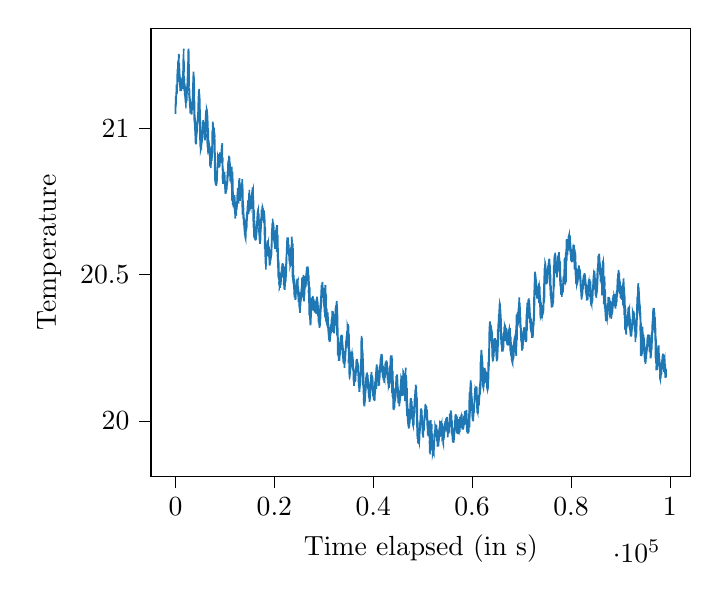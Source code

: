 % This file was created by tikzplotlib v0.9.5.
\begin{tikzpicture}

\definecolor{color0}{rgb}{0.122,0.467,0.706}

\begin{axis}[
legend cell align={left},
legend style={fill opacity=0.8, draw opacity=1, text opacity=1, draw=white!80!black},
tick align=outside,
tick pos=left,
x grid style={white!69.02!black},
xlabel={Time elapsed (in s)},
ylabel={Temperature},
xmin=-4962.4, xmax=104210.4,
xtick style={color=black},
y grid style={white!69.02!black},
ymin=19.81, ymax=21.342,
ytick style={color=black}
]
\addplot [semithick, color0]
table {%
0 21.049
6 21.084
8 21.064
36 21.109
38 21.072
66 21.104
68 21.083
96 21.111
98 21.081
126 21.113
128 21.094
156 21.124
158 21.102
186 21.126
216 21.149
188 21.117
246 21.141
218 21.124
276 21.145
248 21.119
306 21.139
278 21.117
308 21.13
336 21.169
338 21.147
366 21.186
368 21.16
396 21.201
398 21.16
426 21.196
456 21.205
428 21.177
458 21.186
486 21.224
516 21.226
488 21.196
518 21.201
546 21.231
576 21.228
548 21.211
578 21.198
606 21.231
608 21.205
636 21.24
638 21.207
666 21.254
696 21.25
668 21.193
726 21.221
698 21.169
756 21.223
728 21.178
758 21.159
786 21.199
816 21.203
788 21.163
846 21.184
818 21.159
876 21.18
848 21.152
878 21.15
906 21.176
908 21.14
936 21.161
966 21.159
938 21.127
968 21.135
996 21.165
998 21.144
1026 21.169
1028 21.135
1056 21.165
1086 21.157
1058 21.135
1088 21.14
1116 21.163
1118 21.135
1146 21.159
1148 21.127
1176 21.152
1178 21.135
1206 21.157
1236 21.157
1208 21.133
1266 21.152
1238 21.133
1268 21.137
1296 21.161
1326 21.161
1298 21.135
1328 21.14
1356 21.174
1358 21.135
1386 21.169
1388 21.14
1416 21.169
1418 21.146
1446 21.165
1476 21.172
1448 21.144
1478 21.148
1506 21.187
1536 21.196
1508 21.154
1538 21.19
1566 21.22
1568 21.216
1596 21.253
1626 21.247
1598 21.203
1656 21.272
1628 21.225
1686 21.235
1658 21.172
1716 21.227
1688 21.156
1718 21.138
1746 21.178
1748 21.13
1776 21.162
1806 21.168
1778 21.13
1808 21.128
1836 21.155
1838 21.113
1866 21.151
1868 21.115
1896 21.151
1898 21.121
1926 21.143
1956 21.138
1928 21.113
1958 21.1
1986 21.134
2016 21.123
1988 21.096
2018 21.089
2046 21.123
2076 21.113
2048 21.089
2078 21.087
2106 21.108
2108 21.089
2136 21.115
2166 21.117
2138 21.089
2168 21.091
2196 21.113
2198 21.087
2226 21.113
2228 21.098
2256 21.119
2286 21.136
2258 21.093
2316 21.136
2288 21.108
2346 21.145
2318 21.119
2376 21.153
2348 21.128
2406 21.16
2378 21.13
2436 21.175
2408 21.14
2466 21.187
2438 21.164
2496 21.213
2468 21.168
2498 21.186
2526 21.227
2528 21.19
2556 21.245
2558 21.226
2586 21.265
2616 21.27
2588 21.216
2646 21.272
2618 21.2
2676 21.263
2648 21.176
2678 21.137
2706 21.196
2736 21.198
2708 21.128
2766 21.133
2738 21.113
2796 21.137
2768 21.103
2826 21.131
2798 21.096
2856 21.122
2828 21.094
2886 21.109
2858 21.086
2916 21.103
2888 21.077
2946 21.101
2918 21.069
2976 21.09
2948 21.051
2978 21.056
3006 21.09
3008 21.056
3036 21.086
3038 21.056
3066 21.081
3068 21.058
3096 21.084
3098 21.062
3126 21.088
3128 21.054
3156 21.079
3158 21.058
3186 21.084
3188 21.058
3216 21.088
3218 21.051
3246 21.084
3248 21.047
3276 21.071
3278 21.049
3306 21.073
3308 21.06
3336 21.081
3338 21.064
3366 21.092
3368 21.071
3396 21.09
3398 21.062
3426 21.094
3428 21.081
3456 21.103
3458 21.099
3486 21.135
3488 21.09
3516 21.151
3518 21.125
3546 21.156
3548 21.128
3576 21.171
3578 21.122
3606 21.18
3608 21.158
3636 21.194
3638 21.159
3666 21.189
3668 21.144
3696 21.183
3698 21.113
3726 21.174
3756 21.145
3728 21.069
3786 21.152
3758 21.04
3788 21.027
3816 21.095
3846 21.087
3818 21.02
3848 21.029
3876 21.048
3878 21.022
3906 21.046
3908 21.012
3936 21.035
3966 21.029
3938 21.005
3968 20.988
3996 21.016
3998 20.975
4026 21.02
4028 20.965
4056 21.001
4058 20.95
4086 20.995
4116 20.986
4088 20.952
4146 20.973
4118 20.948
4148 20.948
4176 20.971
4178 20.945
4206 20.969
4208 20.956
4236 20.986
4238 20.971
4266 20.992
4268 20.978
4296 21.001
4326 21.007
4298 20.982
4328 20.982
4356 21.01
4358 20.988
4386 21.022
4416 21.025
4388 20.99
4446 21.029
4418 21.005
4476 21.031
4448 21.012
4506 21.033
4478 21.016
4536 21.055
4508 21.016
4566 21.055
4538 21.022
4596 21.082
4568 21.04
4598 21.057
4626 21.099
4628 21.057
4656 21.11
4658 21.099
4686 21.128
4716 21.124
4688 21.107
4746 21.13
4718 21.102
4776 21.135
4748 21.085
4806 21.122
4778 21.085
4808 21.081
4836 21.111
4838 21.058
4866 21.115
4896 21.098
4868 21.052
4898 21.031
4926 21.088
4928 20.961
4956 21.065
4958 20.96
4986 21.009
5016 21.011
4988 20.938
5018 20.944
5046 21.022
5048 20.933
5076 20.959
5078 20.938
5106 20.959
5136 20.959
5108 20.927
5138 20.929
5166 20.957
5168 20.933
5196 20.957
5198 20.931
5226 20.953
5228 20.927
5256 20.957
5258 20.942
5286 20.968
5288 20.944
5316 20.97
5318 20.955
5346 20.978
5348 20.957
5376 20.978
5378 20.953
5406 20.991
5408 20.963
5436 20.989
5438 20.968
5466 20.989
5496 21.004
5468 20.968
5526 21.006
5498 20.983
5556 21.023
5528 20.995
5586 21.028
5558 20.989
5616 21.013
5588 20.983
5646 21.01
5618 20.983
5676 21.004
5648 20.985
5678 20.991
5706 21.021
5708 20.987
5736 21.019
5738 20.983
5766 21.013
5768 20.987
5796 21.008
5798 20.983
5826 21.006
5828 20.981
5856 21.002
5858 20.981
5886 21
5888 20.981
5916 20.995
5918 20.966
5946 20.998
5976 21.01
5948 20.976
6006 21.013
5978 20.959
6036 21.016
6008 20.968
6066 21.031
6038 20.988
6096 21.043
6068 20.997
6098 21.016
6126 21.05
6128 21.031
6156 21.052
6158 21.035
6186 21.061
6216 21.058
6188 21.037
6246 21.056
6218 21.029
6276 21.063
6248 21.029
6278 21.029
6306 21.065
6336 21.063
6308 21.019
6338 21.026
6366 21.054
6368 21.008
6396 21.063
6426 21.046
6398 20.987
6456 21.024
6428 20.955
6458 20.937
6486 21.044
6488 20.946
6516 21.025
6546 20.996
6518 20.932
6576 21.001
6548 20.926
6578 20.919
6606 20.999
6636 20.956
6608 20.93
6666 20.956
6638 20.932
6668 20.934
6696 20.956
6726 20.956
6698 20.926
6756 20.947
6728 20.924
6758 20.915
6786 20.949
6816 20.941
6788 20.919
6818 20.913
6846 20.939
6848 20.907
6876 20.937
6878 20.911
6906 20.934
6908 20.907
6936 20.932
6938 20.904
6966 20.93
6968 20.883
6996 20.913
7026 20.922
6998 20.894
7028 20.896
7056 20.919
7086 20.913
7058 20.883
7116 20.911
7088 20.874
7118 20.868
7146 20.904
7176 20.896
7148 20.864
7206 20.913
7178 20.877
7208 20.892
7236 20.913
7238 20.898
7266 20.922
7268 20.904
7296 20.932
7326 20.939
7298 20.898
7328 20.894
7356 20.932
7386 20.934
7358 20.889
7388 20.922
7416 20.962
7418 20.917
7446 20.989
7448 20.963
7476 20.988
7478 20.961
7506 21
7508 20.985
7536 21.023
7538 20.984
7566 21.017
7596 21.014
7568 20.976
7598 20.978
7626 21.006
7628 20.97
7656 21.006
7686 20.995
7658 20.974
7716 21.002
7688 20.974
7746 20.999
7718 20.974
7776 21.002
7748 20.978
7806 20.997
7778 20.954
7836 20.98
7808 20.945
7838 20.955
7866 20.987
7896 20.974
7868 20.926
7926 20.976
7898 20.908
7956 20.962
7928 20.853
7958 20.861
7986 20.917
7988 20.822
8016 20.888
8018 20.824
8046 20.855
8048 20.816
8076 20.855
8078 20.811
8106 20.848
8108 20.807
8136 20.828
8138 20.811
8166 20.839
8168 20.813
8196 20.833
8198 20.813
8226 20.835
8228 20.803
8256 20.837
8286 20.835
8258 20.805
8288 20.811
8316 20.841
8318 20.816
8346 20.839
8348 20.811
8376 20.839
8378 20.82
8406 20.854
8408 20.828
8436 20.869
8438 20.845
8466 20.871
8468 20.865
8496 20.882
8498 20.863
8526 20.895
8528 20.871
8556 20.905
8558 20.875
8586 20.901
8616 20.899
8588 20.878
8618 20.882
8646 20.899
8648 20.88
8676 20.901
8678 20.878
8706 20.91
8708 20.88
8736 20.912
8738 20.881
8766 20.9
8768 20.875
8796 20.898
8798 20.87
8826 20.9
8828 20.867
8856 20.89
8858 20.866
8886 20.903
8888 20.874
8916 20.905
8918 20.876
8946 20.918
8948 20.87
8976 20.905
8978 20.889
9006 20.918
9008 20.887
9036 20.915
9038 20.891
9066 20.913
9068 20.887
9096 20.915
9098 20.881
9126 20.913
9128 20.887
9156 20.915
9158 20.887
9186 20.913
9188 20.885
9216 20.902
9218 20.885
9246 20.91
9248 20.891
9276 20.915
9278 20.896
9306 20.93
9308 20.904
9336 20.943
9338 20.899
9366 20.932
9368 20.889
9396 20.938
9398 20.882
9426 20.922
9428 20.892
9456 20.949
9458 20.894
9486 20.933
9488 20.857
9516 20.901
9546 20.897
9518 20.828
9576 20.872
9548 20.819
9606 20.854
9578 20.81
9636 20.849
9608 20.816
9666 20.861
9638 20.819
9696 20.851
9668 20.821
9726 20.849
9698 20.829
9756 20.851
9728 20.827
9786 20.851
9758 20.827
9816 20.851
9788 20.827
9846 20.849
9818 20.823
9876 20.846
9848 20.823
9906 20.851
9878 20.825
9936 20.851
9908 20.814
9966 20.84
9938 20.81
9996 20.821
9968 20.806
10026 20.821
9998 20.797
10056 20.819
10028 20.793
10086 20.801
10058 20.78
10116 20.804
10088 20.776
10146 20.81
10118 20.784
10148 20.776
10176 20.81
10178 20.795
10206 20.814
10208 20.795
10236 20.816
10238 20.782
10266 20.812
10268 20.787
10296 20.808
10298 20.791
10326 20.812
10328 20.789
10356 20.814
10358 20.791
10386 20.819
10388 20.797
10416 20.819
10418 20.804
10446 20.827
10448 20.804
10476 20.839
10478 20.814
10506 20.838
10508 20.821
10536 20.854
10538 20.816
10566 20.853
10568 20.829
10596 20.861
10598 20.84
10626 20.88
10628 20.84
10656 20.889
10658 20.842
10686 20.889
10688 20.859
10716 20.884
10718 20.846
10746 20.89
10748 20.844
10776 20.891
10778 20.855
10806 20.907
10808 20.863
10836 20.889
10838 20.858
10866 20.903
10868 20.86
10896 20.899
10898 20.858
10926 20.901
10928 20.86
10956 20.894
10958 20.845
10986 20.886
10988 20.837
11016 20.879
11018 20.841
11046 20.856
11048 20.83
11076 20.847
11078 20.819
11106 20.854
11108 20.828
11136 20.854
11138 20.826
11166 20.847
11168 20.822
11196 20.852
11198 20.819
11226 20.854
11228 20.828
11256 20.845
11258 20.812
11286 20.856
11288 20.824
11316 20.856
11318 20.829
11346 20.867
11348 20.8
11376 20.869
11378 20.796
11406 20.867
11408 20.753
11436 20.844
11438 20.77
11466 20.848
11468 20.792
11496 20.844
11498 20.781
11526 20.852
11528 20.763
11556 20.815
11558 20.738
11586 20.828
11588 20.747
11616 20.784
11618 20.745
11646 20.764
11648 20.736
11676 20.773
11678 20.736
11706 20.762
11708 20.73
11736 20.76
11738 20.732
11766 20.755
11768 20.738
11796 20.762
11798 20.751
11826 20.762
11828 20.747
11856 20.772
11858 20.732
11886 20.766
11888 20.743
11916 20.76
11918 20.734
11946 20.772
11948 20.725
11976 20.764
11978 20.717
12006 20.747
12008 20.713
12036 20.736
12038 20.708
12066 20.734
12068 20.698
12096 20.723
12098 20.691
12126 20.721
12128 20.7
12156 20.723
12158 20.702
12186 20.723
12188 20.704
12216 20.728
12218 20.706
12246 20.723
12248 20.713
12276 20.73
12278 20.702
12306 20.743
12308 20.702
12336 20.747
12338 20.723
12366 20.74
12368 20.721
12396 20.749
12398 20.723
12426 20.749
12428 20.732
12456 20.751
12458 20.745
12486 20.772
12488 20.753
12516 20.781
12518 20.753
12546 20.775
12548 20.758
12576 20.785
12578 20.762
12606 20.796
12608 20.755
12636 20.787
12638 20.758
12666 20.781
12668 20.745
12696 20.768
12698 20.745
12726 20.766
12728 20.743
12756 20.778
12786 20.788
12758 20.755
12788 20.773
12816 20.802
12846 20.8
12818 20.758
12848 20.759
12876 20.804
12906 20.815
12878 20.776
12936 20.83
12908 20.792
12938 20.778
12966 20.817
12996 20.806
12968 20.773
13026 20.815
12998 20.773
13056 20.806
13028 20.769
13058 20.752
13086 20.808
13088 20.773
13116 20.801
13146 20.795
13118 20.768
13176 20.797
13148 20.769
13206 20.803
13178 20.767
13236 20.79
13208 20.776
13266 20.793
13238 20.773
13268 20.763
13296 20.797
13298 20.767
13326 20.799
13328 20.765
13356 20.799
13358 20.784
13386 20.808
13416 20.803
13388 20.777
13446 20.805
13418 20.765
13448 20.783
13476 20.825
13478 20.731
13506 20.826
13508 20.746
13536 20.793
13538 20.73
13566 20.808
13568 20.705
13596 20.764
13626 20.794
13598 20.732
13656 20.752
13628 20.716
13658 20.707
13686 20.739
13716 20.734
13688 20.696
13746 20.727
13718 20.694
13748 20.692
13776 20.714
13778 20.677
13806 20.705
13836 20.692
13808 20.669
13838 20.673
13866 20.69
13896 20.694
13868 20.669
13926 20.692
13898 20.66
13928 20.658
13956 20.686
13986 20.681
13958 20.649
13988 20.647
14016 20.673
14046 20.671
14018 20.634
14076 20.658
14048 20.637
14106 20.658
14078 20.626
14136 20.647
14108 20.63
14166 20.643
14138 20.626
14168 20.624
14196 20.649
14198 20.626
14226 20.662
14228 20.634
14256 20.671
14258 20.649
14286 20.669
14316 20.669
14288 20.654
14318 20.654
14346 20.675
14348 20.66
14376 20.686
14406 20.684
14378 20.656
14436 20.686
14408 20.662
14438 20.671
14466 20.711
14496 20.711
14468 20.688
14526 20.718
14498 20.696
14528 20.703
14556 20.731
14586 20.733
14558 20.705
14616 20.739
14588 20.707
14618 20.711
14646 20.754
14648 20.709
14676 20.737
14706 20.751
14678 20.72
14736 20.754
14708 20.726
14766 20.749
14738 20.724
14796 20.757
14768 20.72
14798 20.707
14826 20.76
14828 20.72
14856 20.749
14886 20.779
14858 20.734
14888 20.717
14916 20.763
14946 20.79
14918 20.728
14976 20.777
14948 20.75
15006 20.769
14978 20.738
15008 20.727
15036 20.766
15038 20.731
15066 20.763
15068 20.732
15096 20.761
15126 20.761
15098 20.74
15156 20.755
15128 20.738
15186 20.768
15158 20.734
15188 20.732
15216 20.761
15246 20.753
15218 20.729
15248 20.738
15276 20.755
15278 20.729
15306 20.757
15308 20.729
15336 20.761
15338 20.729
15366 20.751
15368 20.732
15396 20.759
15426 20.772
15398 20.725
15428 20.742
15456 20.776
15458 20.755
15486 20.781
15488 20.757
15516 20.774
15546 20.791
15518 20.764
15548 20.766
15576 20.798
15606 20.787
15578 20.746
15608 20.734
15636 20.787
15666 20.789
15638 20.725
15696 20.781
15668 20.726
15726 20.768
15698 20.72
15756 20.769
15728 20.681
15786 20.753
15758 20.686
15816 20.723
15788 20.66
15818 20.682
15846 20.723
15876 20.717
15848 20.655
15906 20.681
15878 20.648
15908 20.65
15936 20.685
15938 20.657
15966 20.685
15968 20.644
15996 20.674
15998 20.625
16026 20.665
16056 20.652
16028 20.629
16086 20.642
16058 20.62
16116 20.65
16088 20.625
16146 20.646
16118 20.625
16148 20.62
16176 20.652
16178 20.616
16206 20.64
16236 20.648
16208 20.62
16238 20.627
16266 20.648
16268 20.627
16296 20.65
16298 20.62
16326 20.655
16356 20.646
16328 20.629
16358 20.629
16386 20.657
16388 20.637
16416 20.663
16446 20.672
16418 20.644
16448 20.652
16476 20.68
16478 20.657
16506 20.687
16508 20.674
16536 20.699
16538 20.676
16566 20.704
16596 20.712
16568 20.678
16626 20.708
16598 20.67
16628 20.691
16656 20.717
16686 20.719
16658 20.687
16688 20.691
16716 20.727
16718 20.687
16746 20.712
16748 20.691
16776 20.708
16778 20.678
16806 20.712
16836 20.704
16808 20.672
16866 20.704
16838 20.667
16868 20.67
16896 20.689
16926 20.678
16898 20.65
16928 20.633
16956 20.671
16958 20.633
16986 20.656
16988 20.62
17016 20.656
17046 20.654
17018 20.622
17076 20.643
17048 20.611
17106 20.646
17078 20.605
17108 20.615
17136 20.663
17166 20.66
17138 20.63
17196 20.671
17168 20.611
17198 20.631
17226 20.673
17228 20.643
17256 20.683
17258 20.646
17286 20.672
17316 20.694
17288 20.657
17346 20.698
17318 20.668
17348 20.679
17376 20.703
17406 20.722
17378 20.679
17408 20.681
17436 20.711
17438 20.69
17466 20.717
17468 20.692
17496 20.713
17526 20.722
17498 20.703
17556 20.732
17528 20.703
17558 20.692
17586 20.735
17588 20.709
17616 20.728
17646 20.726
17618 20.703
17648 20.694
17676 20.724
17678 20.692
17706 20.726
17708 20.685
17736 20.717
17738 20.69
17766 20.707
17768 20.688
17796 20.709
17826 20.715
17798 20.688
17828 20.703
17856 20.72
17886 20.717
17858 20.688
17888 20.676
17916 20.717
17918 20.677
17946 20.698
17948 20.677
17976 20.711
18006 20.69
17978 20.65
18036 20.685
18008 20.635
18066 20.688
18038 20.641
18068 20.588
18096 20.654
18126 20.663
18098 20.606
18156 20.661
18128 20.599
18158 20.561
18186 20.617
18188 20.536
18216 20.583
18218 20.538
18246 20.602
18276 20.602
18248 20.542
18306 20.555
18278 20.517
18308 20.544
18336 20.572
18366 20.606
18338 20.549
18368 20.564
18396 20.589
18398 20.561
18426 20.589
18428 20.561
18456 20.594
18458 20.568
18486 20.591
18516 20.594
18488 20.564
18546 20.604
18518 20.57
18548 20.585
18576 20.598
18606 20.602
18578 20.585
18636 20.617
18608 20.585
18638 20.576
18666 20.608
18668 20.583
18696 20.606
18726 20.608
18698 20.583
18756 20.602
18728 20.576
18786 20.594
18758 20.572
18788 20.57
18816 20.598
18818 20.57
18846 20.6
18848 20.574
18876 20.596
18878 20.568
18906 20.594
18908 20.561
18936 20.585
18966 20.583
18938 20.553
18996 20.576
18968 20.551
19026 20.574
18998 20.538
19028 20.534
19056 20.566
19086 20.572
19058 20.534
19088 20.531
19116 20.564
19146 20.557
19118 20.54
19176 20.557
19148 20.536
19206 20.564
19178 20.546
19236 20.57
19208 20.551
19238 20.551
19266 20.579
19268 20.551
19296 20.572
19298 20.553
19326 20.586
19328 20.557
19356 20.582
19358 20.564
19386 20.584
19416 20.605
19388 20.571
19418 20.571
19446 20.617
19476 20.644
19448 20.586
19506 20.646
19478 20.602
19536 20.658
19508 20.617
19566 20.674
19538 20.631
19596 20.676
19568 20.636
19626 20.676
19598 20.623
19656 20.691
19628 20.655
19658 20.651
19686 20.684
19716 20.676
19688 20.656
19746 20.676
19718 20.659
19776 20.676
19748 20.648
19778 20.648
19806 20.674
19836 20.669
19808 20.641
19866 20.663
19838 20.635
19896 20.654
19868 20.633
19898 20.622
19926 20.65
19956 20.641
19928 20.616
19986 20.633
19958 20.612
19988 20.612
20016 20.635
20018 20.605
20046 20.646
20076 20.624
20048 20.599
20106 20.626
20078 20.597
20136 20.622
20108 20.588
20138 20.597
20166 20.631
20196 20.635
20168 20.603
20226 20.644
20198 20.605
20256 20.646
20228 20.614
20286 20.641
20258 20.62
20316 20.65
20288 20.614
20346 20.652
20318 20.629
20376 20.656
20348 20.624
20378 20.631
20406 20.656
20436 20.661
20408 20.616
20466 20.638
20438 20.608
20496 20.669
20468 20.58
20498 20.58
20526 20.663
20556 20.663
20528 20.597
20586 20.669
20558 20.595
20616 20.649
20588 20.587
20618 20.577
20646 20.624
20676 20.635
20648 20.562
20706 20.618
20678 20.545
20736 20.591
20708 20.541
20766 20.587
20738 20.523
20796 20.531
20768 20.494
20826 20.551
20798 20.498
20856 20.543
20828 20.503
20858 20.485
20886 20.541
20916 20.523
20888 20.488
20946 20.509
20918 20.483
20976 20.505
20948 20.468
20978 20.466
21006 20.498
21036 20.49
21008 20.46
21038 20.46
21066 20.492
21096 20.488
21068 20.464
21098 20.466
21126 20.49
21156 20.494
21128 20.455
21186 20.496
21158 20.466
21216 20.492
21188 20.466
21246 20.494
21218 20.468
21276 20.496
21248 20.473
21306 20.498
21278 20.47
21336 20.5
21308 20.464
21338 20.483
21366 20.498
21396 20.509
21368 20.485
21426 20.513
21398 20.494
21456 20.513
21428 20.496
21458 20.498
21486 20.526
21516 20.52
21488 20.498
21546 20.528
21518 20.498
21576 20.535
21548 20.507
21578 20.515
21606 20.537
21636 20.528
21608 20.509
21666 20.539
21638 20.509
21696 20.532
21668 20.505
21726 20.53
21698 20.496
21756 20.537
21728 20.5
21786 20.524
21758 20.498
21816 20.526
21788 20.494
21818 20.492
21846 20.515
21876 20.53
21848 20.492
21906 20.52
21878 20.49
21936 20.505
21908 20.475
21938 20.476
21966 20.513
21996 20.495
21968 20.455
22026 20.485
21998 20.451
22056 20.488
22028 20.465
22058 20.455
22086 20.498
22116 20.509
22088 20.448
22146 20.504
22118 20.461
22176 20.515
22148 20.46
22206 20.511
22178 20.472
22236 20.527
22208 20.472
22266 20.525
22238 20.473
22296 20.509
22268 20.476
22298 20.48
22326 20.528
22356 20.522
22328 20.482
22386 20.559
22358 20.492
22416 20.559
22388 20.506
22418 20.518
22446 20.55
22476 20.575
22448 20.537
22506 20.593
22478 20.562
22536 20.604
22508 20.572
22538 20.568
22566 20.612
22596 20.627
22568 20.585
22626 20.619
22598 20.587
22656 20.623
22628 20.587
22686 20.625
22658 20.593
22716 20.623
22688 20.591
22746 20.625
22718 20.587
22776 20.627
22748 20.591
22806 20.619
22778 20.587
22836 20.621
22808 20.589
22866 20.604
22838 20.578
22896 20.597
22868 20.58
22926 20.602
22898 20.58
22956 20.587
22928 20.568
22986 20.589
22958 20.563
23016 20.585
22988 20.553
23046 20.568
23018 20.548
23076 20.57
23048 20.544
23106 20.574
23078 20.54
23136 20.563
23108 20.535
23166 20.561
23138 20.544
23196 20.555
23168 20.535
23226 20.565
23198 20.535
23256 20.563
23228 20.533
23258 20.535
23286 20.553
23316 20.565
23288 20.531
23346 20.568
23318 20.53
23376 20.593
23348 20.557
23378 20.561
23406 20.593
23436 20.587
23408 20.559
23466 20.602
23438 20.562
23496 20.608
23468 20.582
23498 20.574
23526 20.63
23556 20.617
23528 20.57
23586 20.607
23558 20.581
23616 20.601
23588 20.551
23646 20.599
23618 20.551
23676 20.592
23648 20.522
23706 20.607
23678 20.491
23736 20.571
23708 20.507
23766 20.556
23738 20.48
23796 20.591
23768 20.5
23826 20.516
23798 20.473
23856 20.529
23828 20.473
23858 20.469
23886 20.498
23916 20.494
23888 20.463
23946 20.498
23918 20.461
23976 20.485
23948 20.454
23978 20.45
24006 20.485
24036 20.476
24008 20.431
24066 20.461
24038 20.422
24096 20.45
24068 20.424
24126 20.456
24098 20.424
24156 20.446
24128 20.429
24186 20.454
24158 20.422
24216 20.446
24188 20.429
24218 20.414
24246 20.45
24276 20.448
24248 20.426
24306 20.459
24278 20.422
24336 20.452
24308 20.416
24338 20.426
24366 20.452
24396 20.465
24368 20.437
24426 20.461
24398 20.444
24456 20.467
24428 20.435
24458 20.45
24486 20.471
24516 20.476
24488 20.448
24546 20.48
24518 20.444
24576 20.48
24548 20.452
24606 20.484
24578 20.454
24636 20.486
24608 20.448
24666 20.48
24638 20.446
24696 20.469
24668 20.45
24698 20.444
24726 20.469
24756 20.471
24728 20.435
24786 20.461
24758 20.441
24816 20.452
24788 20.433
24818 20.424
24846 20.459
24876 20.444
24848 20.418
24906 20.446
24878 20.407
24936 20.433
24908 20.407
24938 20.411
24966 20.441
24996 20.426
24968 20.405
25026 20.424
24998 20.392
25056 20.414
25028 20.396
25086 20.416
25058 20.384
25116 20.414
25088 20.386
25146 20.407
25118 20.379
25176 20.405
25148 20.382
25206 20.411
25178 20.369
25236 20.418
25208 20.39
25266 20.416
25238 20.401
25296 20.424
25268 20.392
25326 20.426
25298 20.403
25356 20.435
25328 20.407
25386 20.439
25358 20.414
25416 20.439
25388 20.413
25446 20.446
25418 20.422
25476 20.452
25448 20.418
25506 20.456
25478 20.424
25536 20.465
25508 20.437
25566 20.473
25538 20.439
25596 20.487
25568 20.454
25626 20.488
25598 20.463
25656 20.479
25628 20.463
25658 20.439
25686 20.491
25716 20.483
25688 20.45
25746 20.479
25718 20.435
25748 20.433
25776 20.464
25778 20.441
25806 20.484
25836 20.478
25808 20.434
25866 20.499
25838 20.45
25896 20.476
25868 20.439
25926 20.484
25898 20.425
25928 20.428
25956 20.463
25958 20.413
25986 20.455
25988 20.409
26016 20.454
26018 20.413
26046 20.447
26076 20.453
26048 20.426
26106 20.466
26078 20.428
26136 20.481
26108 20.434
26166 20.469
26138 20.448
26196 20.496
26168 20.451
26226 20.487
26198 20.456
26256 20.485
26228 20.457
26286 20.483
26258 20.456
26288 20.462
26316 20.487
26318 20.462
26346 20.489
26348 20.458
26376 20.489
26378 20.459
26406 20.496
26408 20.472
26436 20.5
26438 20.481
26466 20.504
26468 20.491
26496 20.511
26498 20.496
26526 20.521
26556 20.521
26528 20.498
26586 20.526
26558 20.494
26616 20.519
26588 20.494
26646 20.511
26618 20.494
26676 20.519
26648 20.502
26706 20.524
26678 20.498
26736 20.524
26708 20.509
26766 20.528
26738 20.502
26796 20.521
26768 20.489
26826 20.513
26798 20.478
26856 20.511
26828 20.479
26886 20.515
26858 20.463
26916 20.5
26888 20.479
26946 20.496
26918 20.438
26976 20.489
26948 20.441
27006 20.476
26978 20.443
27008 20.403
27036 20.459
27038 20.391
27066 20.461
27068 20.361
27096 20.44
27098 20.362
27126 20.42
27128 20.378
27156 20.456
27158 20.358
27186 20.44
27188 20.358
27216 20.402
27218 20.346
27246 20.408
27248 20.331
27276 20.377
27278 20.333
27306 20.397
27308 20.327
27336 20.366
27338 20.335
27366 20.373
27368 20.333
27396 20.379
27398 20.353
27426 20.376
27428 20.365
27456 20.395
27458 20.376
27486 20.404
27516 20.417
27488 20.387
27546 20.408
27518 20.391
27576 20.421
27548 20.382
27606 20.415
27578 20.38
27636 20.417
27608 20.378
27666 20.41
27638 20.385
27696 20.419
27668 20.4
27726 20.419
27698 20.397
27756 20.427
27728 20.391
27786 20.423
27758 20.41
27816 20.423
27788 20.4
27846 20.419
27818 20.393
27876 20.417
27848 20.378
27906 20.417
27878 20.393
27936 20.408
27908 20.387
27966 20.415
27938 20.391
27996 20.412
27968 20.38
28026 20.404
27998 20.376
28056 20.406
28028 20.382
28086 20.402
28058 20.382
28116 20.406
28088 20.376
28146 20.397
28118 20.376
28176 20.406
28148 20.374
28206 20.4
28178 20.37
28236 20.395
28208 20.378
28266 20.402
28238 20.38
28296 20.41
28268 20.376
28298 20.389
28326 20.404
28328 20.382
28356 20.402
28358 20.374
28386 20.406
28388 20.378
28416 20.406
28418 20.382
28446 20.404
28448 20.365
28476 20.4
28478 20.378
28506 20.417
28508 20.382
28536 20.408
28538 20.389
28566 20.419
28568 20.395
28596 20.423
28598 20.397
28626 20.425
28628 20.389
28656 20.419
28658 20.391
28686 20.419
28688 20.38
28716 20.408
28718 20.378
28746 20.41
28748 20.374
28776 20.406
28778 20.382
28806 20.406
28808 20.359
28836 20.395
28838 20.372
28866 20.395
28868 20.357
28896 20.395
28898 20.346
28926 20.38
28928 20.34
28956 20.361
28958 20.338
28986 20.37
28988 20.333
29016 20.36
29018 20.335
29046 20.373
29048 20.329
29076 20.358
29078 20.325
29106 20.358
29108 20.335
29136 20.357
29138 20.318
29166 20.351
29168 20.325
29196 20.361
29198 20.329
29226 20.372
29228 20.324
29256 20.382
29258 20.355
29286 20.384
29288 20.341
29316 20.402
29318 20.349
29346 20.402
29348 20.358
29376 20.4
29378 20.378
29406 20.425
29436 20.427
29408 20.373
29466 20.433
29438 20.392
29496 20.448
29468 20.417
29526 20.465
29498 20.411
29556 20.458
29528 20.42
29586 20.462
29558 20.43
29616 20.458
29588 20.433
29646 20.463
29618 20.435
29676 20.471
29648 20.443
29706 20.473
29678 20.45
29736 20.475
29708 20.447
29766 20.471
29738 20.433
29796 20.458
29768 20.428
29826 20.45
29798 20.42
29856 20.452
29828 20.428
29886 20.454
29858 20.424
29916 20.45
29888 20.428
29946 20.452
29918 20.422
29976 20.435
29948 20.403
30006 20.437
29978 20.4
30036 20.422
30008 20.396
30066 20.415
30038 20.392
30096 20.424
30068 20.387
30126 20.43
30098 20.403
30156 20.411
30128 20.371
30186 20.426
30158 20.386
30216 20.433
30188 20.407
30246 20.441
30218 20.356
30276 20.427
30248 20.386
30306 20.465
30278 20.38
30336 20.464
30308 20.364
30366 20.413
30338 20.351
30396 20.436
30368 20.349
30426 20.437
30398 20.354
30456 20.424
30428 20.35
30486 20.432
30458 20.343
30488 20.341
30516 20.368
30518 20.341
30546 20.376
30548 20.338
30576 20.386
30578 20.345
30606 20.382
30608 20.345
30636 20.371
30638 20.345
30666 20.368
30668 20.343
30696 20.364
30698 20.33
30726 20.362
30728 20.338
30756 20.362
30758 20.336
30786 20.371
30788 20.332
30816 20.364
30818 20.33
30846 20.356
30848 20.317
30876 20.353
30878 20.306
30906 20.334
30908 20.309
30936 20.328
30938 20.304
30966 20.33
30968 20.294
30996 20.321
30998 20.285
31026 20.321
31028 20.285
31056 20.309
31058 20.276
31086 20.313
31088 20.281
31116 20.313
31118 20.276
31146 20.3
31148 20.27
31176 20.311
31178 20.27
31206 20.296
31208 20.276
31236 20.302
31238 20.272
31266 20.304
31268 20.281
31296 20.313
31298 20.279
31326 20.313
31328 20.287
31356 20.302
31358 20.291
31386 20.315
31388 20.296
31416 20.321
31418 20.3
31446 20.324
31448 20.3
31476 20.332
31478 20.3
31506 20.326
31508 20.304
31536 20.332
31538 20.313
31566 20.347
31568 20.321
31596 20.349
31598 20.324
31626 20.341
31628 20.324
31656 20.356
31658 20.328
31686 20.353
31688 20.346
31716 20.376
31718 20.341
31746 20.375
31748 20.334
31776 20.371
31778 20.341
31806 20.375
31808 20.338
31836 20.359
31838 20.334
31866 20.373
31868 20.323
31896 20.364
31898 20.32
31926 20.365
31928 20.304
31956 20.359
31958 20.312
31986 20.346
31988 20.314
32016 20.351
32018 20.301
32046 20.346
32048 20.299
32076 20.364
32078 20.324
32106 20.364
32108 20.325
32136 20.353
32138 20.306
32166 20.361
32168 20.316
32196 20.353
32198 20.33
32226 20.353
32228 20.325
32256 20.361
32258 20.327
32286 20.367
32288 20.331
32316 20.363
32318 20.35
32346 20.374
32348 20.361
32376 20.384
32378 20.358
32406 20.386
32408 20.362
32436 20.393
32438 20.353
32466 20.395
32468 20.376
32496 20.395
32498 20.348
32526 20.395
32528 20.352
32556 20.401
32558 20.355
32586 20.404
32588 20.375
32616 20.41
32618 20.334
32646 20.401
32648 20.338
32676 20.398
32678 20.292
32706 20.386
32708 20.332
32736 20.381
32738 20.295
32766 20.363
32768 20.288
32796 20.35
32798 20.237
32826 20.319
32828 20.224
32856 20.265
32858 20.237
32886 20.286
32888 20.245
32916 20.281
32918 20.23
32946 20.263
32948 20.222
32976 20.25
32978 20.218
33006 20.268
33008 20.211
33036 20.239
33038 20.205
33066 20.232
33068 20.215
33096 20.25
33098 20.213
33126 20.237
33128 20.205
33156 20.237
33158 20.207
33186 20.245
33188 20.207
33216 20.245
33218 20.22
33246 20.241
33276 20.239
33248 20.222
33306 20.258
33278 20.226
33336 20.26
33308 20.226
33366 20.262
33338 20.23
33396 20.271
33368 20.243
33426 20.275
33398 20.252
33456 20.292
33428 20.254
33486 20.284
33458 20.256
33516 20.286
33488 20.254
33546 20.282
33518 20.258
33576 20.29
33548 20.269
33606 20.295
33578 20.269
33636 20.286
33608 20.265
33666 20.29
33638 20.26
33696 20.288
33668 20.271
33726 20.292
33698 20.254
33756 20.277
33728 20.245
33758 20.25
33786 20.269
33788 20.241
33816 20.258
33818 20.237
33846 20.26
33848 20.224
33876 20.25
33878 20.213
33906 20.239
33908 20.203
33936 20.232
33938 20.2
33966 20.235
33968 20.205
33996 20.239
33998 20.203
34026 20.235
34028 20.196
34056 20.224
34058 20.198
34086 20.218
34088 20.196
34116 20.224
34118 20.194
34146 20.222
34148 20.196
34176 20.224
34178 20.181
34206 20.22
34208 20.196
34236 20.222
34238 20.194
34266 20.222
34268 20.203
34296 20.224
34298 20.205
34326 20.226
34328 20.203
34356 20.228
34358 20.209
34386 20.241
34388 20.224
34416 20.258
34418 20.237
34446 20.252
34448 20.235
34476 20.271
34478 20.25
34506 20.273
34508 20.258
34536 20.277
34538 20.265
34566 20.282
34568 20.262
34596 20.29
34598 20.277
34626 20.295
34656 20.295
34628 20.271
34658 20.259
34686 20.3
34716 20.308
34688 20.256
34718 20.26
34746 20.304
34748 20.287
34776 20.326
34806 20.324
34778 20.277
34836 20.329
34808 20.27
34866 20.303
34838 20.262
34868 20.277
34896 20.331
34926 20.321
34898 20.26
34928 20.256
34956 20.319
34958 20.247
34986 20.325
34988 20.264
35016 20.321
35046 20.28
35018 20.219
35048 20.221
35076 20.274
35078 20.221
35106 20.295
35108 20.214
35136 20.253
35138 20.159
35166 20.232
35168 20.184
35196 20.224
35226 20.242
35198 20.15
35256 20.236
35228 20.144
35286 20.204
35258 20.154
35316 20.212
35288 20.162
35346 20.212
35318 20.161
35348 20.163
35376 20.185
35378 20.165
35406 20.202
35408 20.176
35436 20.213
35438 20.189
35466 20.218
35468 20.18
35496 20.212
35498 20.186
35526 20.227
35528 20.197
35556 20.225
35586 20.227
35558 20.21
35616 20.236
35588 20.199
35618 20.212
35646 20.229
35676 20.229
35648 20.201
35706 20.231
35678 20.201
35736 20.238
35708 20.203
35766 20.231
35738 20.21
35796 20.233
35768 20.206
35826 20.227
35798 20.199
35828 20.184
35856 20.218
35858 20.186
35886 20.214
35888 20.176
35916 20.21
35918 20.174
35946 20.199
35948 20.169
35976 20.182
35978 20.146
36006 20.18
36008 20.139
36036 20.171
36038 20.135
36066 20.174
36068 20.133
36096 20.154
36098 20.12
36126 20.152
36128 20.124
36156 20.144
36158 20.133
36186 20.154
36216 20.15
36188 20.133
36246 20.159
36218 20.135
36276 20.159
36248 20.135
36306 20.159
36278 20.135
36336 20.159
36308 20.133
36366 20.167
36338 20.135
36396 20.167
36368 20.141
36426 20.171
36398 20.137
36456 20.174
36428 20.144
36486 20.182
36458 20.154
36516 20.186
36488 20.163
36546 20.193
36518 20.163
36576 20.206
36548 20.171
36606 20.208
36578 20.186
36636 20.206
36608 20.184
36666 20.212
36638 20.189
36696 20.208
36668 20.189
36726 20.201
36698 20.18
36756 20.21
36728 20.171
36758 20.174
36786 20.199
36788 20.171
36816 20.195
36818 20.174
36846 20.195
36876 20.201
36848 20.167
36878 20.174
36906 20.193
36908 20.167
36936 20.184
36938 20.165
36966 20.193
36996 20.178
36968 20.154
37026 20.169
36998 20.137
37028 20.131
37056 20.165
37086 20.148
37058 20.122
37088 20.12
37116 20.148
37118 20.114
37146 20.135
37148 20.105
37176 20.131
37178 20.099
37206 20.129
37208 20.099
37236 20.124
37238 20.112
37266 20.141
37296 20.144
37268 20.112
37298 20.112
37326 20.139
37356 20.15
37328 20.118
37386 20.154
37358 20.124
37388 20.133
37416 20.15
37446 20.165
37418 20.131
37476 20.179
37448 20.15
37478 20.165
37506 20.211
37508 20.184
37536 20.202
37538 20.193
37566 20.246
37596 20.276
37568 20.216
37598 20.23
37626 20.276
37656 20.291
37628 20.204
37686 20.273
37658 20.231
37716 20.259
37688 20.222
37746 20.283
37718 20.199
37748 20.191
37776 20.246
37806 20.244
37778 20.186
37836 20.244
37808 20.218
37866 20.22
37838 20.177
37896 20.217
37868 20.182
37898 20.147
37926 20.214
37928 20.123
37956 20.169
37958 20.115
37986 20.174
38016 20.189
37988 20.127
38018 20.092
38046 20.168
38076 20.123
38048 20.072
38106 20.096
38078 20.062
38136 20.106
38108 20.056
38138 20.059
38166 20.103
38196 20.099
38168 20.053
38198 20.05
38226 20.094
38228 20.055
38256 20.078
38258 20.05
38286 20.076
38288 20.063
38316 20.087
38318 20.065
38346 20.095
38376 20.104
38348 20.076
38378 20.08
38406 20.112
38408 20.093
38436 20.115
38466 20.125
38438 20.095
38496 20.125
38468 20.106
38498 20.106
38526 20.145
38528 20.119
38556 20.151
38558 20.119
38586 20.147
38616 20.147
38588 20.125
38646 20.162
38618 20.127
38676 20.142
38648 20.123
38678 20.125
38706 20.149
38736 20.145
38708 20.125
38766 20.166
38738 20.127
38796 20.16
38768 20.127
38826 20.155
38798 20.132
38856 20.155
38828 20.127
38886 20.157
38858 20.132
38916 20.147
38888 20.132
38918 20.125
38946 20.142
38948 20.11
38976 20.145
38978 20.108
39006 20.134
39008 20.11
39036 20.134
39066 20.123
39038 20.097
39068 20.095
39096 20.127
39098 20.083
39126 20.11
39156 20.106
39128 20.085
39158 20.08
39186 20.106
39216 20.093
39188 20.076
39246 20.093
39218 20.072
39248 20.065
39276 20.095
39278 20.072
39306 20.095
39308 20.068
39336 20.108
39338 20.074
39366 20.11
39368 20.078
39396 20.104
39398 20.083
39426 20.115
39456 20.123
39428 20.093
39486 20.14
39458 20.106
39516 20.14
39488 20.117
39518 20.125
39546 20.153
39576 20.153
39548 20.134
39606 20.16
39578 20.13
39636 20.153
39608 20.134
39666 20.168
39638 20.134
39696 20.157
39668 20.136
39726 20.153
39698 20.123
39756 20.155
39728 20.119
39786 20.151
39758 20.13
39816 20.147
39788 20.121
39846 20.151
39818 20.112
39876 20.136
39848 20.108
39878 20.112
39906 20.138
39936 20.132
39908 20.102
39966 20.121
39938 20.097
39968 20.085
39996 20.119
39998 20.093
40026 20.115
40028 20.087
40056 20.11
40058 20.08
40086 20.112
40088 20.072
40116 20.102
40118 20.076
40146 20.102
40148 20.08
40176 20.104
40178 20.08
40206 20.1
40208 20.076
40236 20.095
40238 20.068
40266 20.091
40268 20.068
40296 20.093
40298 20.072
40326 20.114
40328 20.078
40356 20.112
40386 20.11
40358 20.091
40416 20.116
40388 20.095
40446 20.136
40418 20.106
40476 20.145
40448 20.108
40506 20.145
40478 20.127
40536 20.165
40508 20.123
40566 20.168
40538 20.137
40596 20.169
40568 20.123
40598 20.11
40626 20.18
40628 20.127
40656 20.185
40686 20.185
40658 20.146
40688 20.162
40716 20.193
40718 20.145
40746 20.18
40776 20.176
40748 20.141
40806 20.182
40778 20.154
40836 20.18
40808 20.154
40866 20.184
40838 20.152
40896 20.186
40868 20.156
40926 20.175
40898 20.15
40956 20.171
40928 20.143
40986 20.163
40958 20.139
41016 20.158
40988 20.135
41046 20.15
41018 20.133
41076 20.145
41048 20.122
41078 20.122
41106 20.145
41108 20.124
41136 20.154
41166 20.167
41138 20.137
41196 20.163
41168 20.141
41226 20.165
41198 20.135
41228 20.122
41256 20.156
41258 20.141
41286 20.158
41288 20.141
41316 20.173
41318 20.148
41346 20.182
41348 20.158
41376 20.188
41406 20.192
41378 20.169
41436 20.197
41408 20.171
41438 20.186
41466 20.214
41496 20.201
41468 20.18
41526 20.21
41498 20.188
41528 20.197
41556 20.22
41558 20.19
41586 20.22
41588 20.201
41616 20.229
41646 20.22
41618 20.19
41676 20.218
41648 20.197
41678 20.203
41706 20.222
41708 20.205
41736 20.229
41766 20.222
41738 20.188
41768 20.19
41796 20.22
41826 20.207
41798 20.18
41856 20.201
41828 20.173
41886 20.192
41858 20.163
41916 20.188
41888 20.156
41946 20.188
41918 20.16
41948 20.158
41976 20.18
41978 20.148
42006 20.188
42008 20.154
42036 20.18
42066 20.171
42038 20.15
42068 20.139
42096 20.177
42126 20.171
42098 20.141
42156 20.165
42128 20.145
42186 20.165
42158 20.141
42188 20.145
42216 20.169
42246 20.171
42218 20.143
42248 20.13
42276 20.171
42306 20.171
42278 20.145
42308 20.143
42336 20.175
42366 20.184
42338 20.148
42396 20.184
42368 20.148
42426 20.197
42398 20.163
42456 20.195
42428 20.16
42486 20.195
42458 20.169
42488 20.173
42516 20.195
42546 20.203
42518 20.177
42576 20.195
42548 20.175
42578 20.171
42606 20.201
42608 20.18
42636 20.201
42638 20.173
42666 20.207
42668 20.18
42696 20.207
42726 20.19
42698 20.167
42728 20.165
42756 20.197
42786 20.201
42758 20.158
42816 20.19
42788 20.163
42818 20.158
42846 20.188
42848 20.156
42876 20.182
42906 20.173
42878 20.148
42908 20.143
42936 20.182
42938 20.141
42966 20.169
42968 20.137
42996 20.156
43026 20.152
42998 20.128
43056 20.156
43028 20.13
43086 20.148
43058 20.122
43088 20.118
43116 20.143
43118 20.124
43146 20.152
43176 20.152
43148 20.122
43178 20.124
43206 20.147
43208 20.113
43236 20.148
43238 20.115
43266 20.143
43268 20.122
43296 20.149
43326 20.155
43298 20.13
43328 20.126
43356 20.166
43358 20.126
43386 20.171
43416 20.192
43388 20.131
43446 20.184
43418 20.135
43448 20.148
43476 20.197
43478 20.168
43506 20.214
43536 20.224
43508 20.195
43538 20.162
43566 20.21
43568 20.158
43596 20.211
43626 20.211
43598 20.148
43628 20.139
43656 20.186
43686 20.194
43658 20.152
43716 20.193
43688 20.139
43718 20.15
43746 20.224
43776 20.18
43748 20.14
43806 20.145
43778 20.096
43836 20.214
43808 20.132
43866 20.167
43838 20.1
43896 20.16
43868 20.104
43898 20.082
43926 20.172
43956 20.167
43928 20.094
43958 20.107
43986 20.131
44016 20.138
43988 20.076
44046 20.112
44018 20.069
44076 20.11
44048 20.042
44106 20.092
44078 20.059
44136 20.074
44108 20.042
44138 20.037
44166 20.065
44196 20.077
44168 20.052
44198 20.042
44226 20.082
44256 20.069
44228 20.046
44258 20.052
44286 20.078
44316 20.076
44288 20.044
44318 20.061
44346 20.084
44348 20.063
44376 20.095
44406 20.091
44378 20.069
44408 20.078
44436 20.101
44466 20.11
44438 20.08
44468 20.069
44496 20.099
44526 20.108
44498 20.076
44556 20.116
44528 20.089
44586 20.119
44558 20.099
44616 20.131
44588 20.106
44646 20.153
44618 20.116
44648 20.121
44676 20.146
44678 20.123
44706 20.148
44708 20.127
44736 20.148
44738 20.116
44766 20.146
44768 20.119
44796 20.159
44798 20.121
44826 20.144
44828 20.127
44856 20.153
44858 20.119
44886 20.144
44888 20.108
44916 20.142
44946 20.125
44918 20.106
44976 20.121
44948 20.091
44978 20.084
45006 20.114
45008 20.078
45036 20.106
45066 20.097
45038 20.065
45068 20.065
45096 20.097
45126 20.086
45098 20.065
45156 20.086
45128 20.059
45158 20.063
45186 20.084
45188 20.065
45216 20.082
45218 20.059
45246 20.084
45276 20.082
45248 20.063
45306 20.089
45278 20.05
45308 20.059
45336 20.089
45366 20.086
45338 20.065
45368 20.065
45396 20.104
45398 20.067
45426 20.093
45428 20.076
45456 20.097
45458 20.076
45486 20.104
45488 20.089
45516 20.121
45518 20.099
45546 20.125
45576 20.131
45548 20.108
45578 20.106
45606 20.131
45608 20.112
45636 20.144
45666 20.142
45638 20.121
45696 20.14
45668 20.123
45726 20.155
45698 20.123
45728 20.114
45756 20.152
45758 20.114
45786 20.138
45816 20.138
45788 20.114
45818 20.109
45846 20.129
45876 20.129
45848 20.101
45906 20.121
45878 20.093
45936 20.121
45908 20.094
45966 20.122
45938 20.086
45996 20.136
45968 20.105
45998 20.118
46026 20.15
46028 20.103
46056 20.17
46086 20.169
46058 20.12
46088 20.129
46116 20.15
46118 20.106
46146 20.136
46176 20.158
46148 20.097
46178 20.122
46206 20.154
46208 20.112
46236 20.15
46238 20.115
46266 20.15
46268 20.095
46296 20.154
46326 20.15
46298 20.107
46356 20.148
46328 20.087
46386 20.158
46358 20.104
46388 20.12
46416 20.163
46446 20.158
46418 20.068
46448 20.081
46476 20.147
46506 20.147
46478 20.086
46508 20.086
46536 20.132
46566 20.182
46538 20.084
46596 20.146
46568 20.072
46626 20.157
46598 20.099
46628 20.09
46656 20.154
46686 20.141
46658 20.073
46688 20.067
46716 20.137
46746 20.128
46718 20.052
46776 20.108
46748 20.05
46806 20.092
46778 20.033
46808 20.03
46836 20.112
46866 20.094
46838 20.017
46896 20.07
46868 20.023
46898 20.019
46926 20.056
46956 20.038
46928 20.019
46958 20.013
46986 20.039
46988 20
47016 20.043
47046 20.025
47018 19.991
47076 20.021
47048 19.995
47078 19.983
47106 20.017
47136 20.015
47108 19.991
47166 20.004
47138 19.983
47168 19.978
47196 20
47198 19.974
47226 20.004
47228 19.978
47256 19.998
47258 19.989
47286 20.013
47316 20.01
47288 19.978
47346 20.019
47318 19.987
47376 20.017
47348 19.995
47406 20.023
47378 19.993
47436 20.04
47408 19.995
47466 20.047
47438 20.023
47496 20.062
47468 20.028
47526 20.072
47498 20.049
47556 20.075
47528 20.051
47558 20.049
47586 20.07
47616 20.079
47588 20.049
47646 20.077
47618 20.043
47648 20.045
47676 20.066
47678 20.043
47706 20.068
47736 20.062
47708 20.043
47766 20.051
47738 20.021
47796 20.068
47768 20.032
47826 20.055
47798 20.028
47828 20.03
47856 20.051
47886 20.047
47858 20.021
47916 20.036
47888 20.017
47918 20.006
47946 20.032
47948 20.004
47976 20.023
47978 19.995
48006 20.025
48008 20
48036 20.017
48066 20.019
48038 19.987
48068 19.985
48096 20.01
48126 20.017
48098 19.993
48128 19.987
48156 20.015
48186 20.015
48158 19.989
48188 19.985
48216 20.028
48218 20
48246 20.036
48248 20.015
48276 20.045
48278 20.019
48306 20.053
48308 20.04
48336 20.062
48338 20.047
48366 20.075
48368 20.055
48396 20.079
48426 20.072
48398 20.06
48456 20.092
48428 20.047
48458 20.072
48486 20.096
48516 20.105
48488 20.065
48546 20.109
48518 20.074
48548 20.096
48576 20.113
48578 20.083
48606 20.124
48608 20.08
48636 20.117
48638 20.058
48666 20.112
48696 20.119
48668 20.077
48726 20.101
48698 20.065
48728 20.053
48756 20.097
48758 20.027
48786 20.082
48816 20.077
48788 20.006
48846 20.078
48818 20.016
48876 20.073
48848 19.978
48906 20.04
48878 19.962
48936 20.045
48908 19.956
48938 19.939
48966 20.004
48968 19.94
48996 19.995
48998 19.951
49026 19.981
49028 19.941
49056 19.971
49086 19.969
49058 19.924
49116 19.961
49088 19.935
49118 19.926
49146 19.963
49176 19.963
49148 19.928
49206 19.954
49178 19.922
49236 19.951
49208 19.93
49266 19.974
49238 19.928
49268 19.926
49296 19.958
49298 19.926
49326 19.954
49328 19.937
49356 19.956
49358 19.934
49386 19.971
49388 19.949
49416 19.977
49418 19.96
49446 19.984
49448 19.966
49476 19.994
49478 19.977
49506 20.001
49508 19.986
49536 20.007
49566 20.02
49538 19.99
49596 20.022
49568 20.001
49598 20.007
49626 20.037
49656 20.041
49628 20.016
49658 20.02
49686 20.039
49716 20.043
49688 20.011
49718 20.022
49746 20.043
49748 20.013
49776 20.033
49778 20.007
49806 20.037
49808 19.999
49836 20.026
49838 19.992
49866 20.018
49896 20.016
49868 19.986
49926 19.996
49898 19.977
49956 20.001
49928 19.975
49986 19.999
49958 19.966
49988 19.954
50016 19.984
50018 19.956
50046 19.984
50076 19.984
50048 19.956
50078 19.947
50106 19.981
50136 19.986
50108 19.943
50138 19.962
50166 19.994
50168 19.964
50196 19.996
50198 19.971
50226 19.996
50228 19.966
50256 19.992
50258 19.969
50286 20.001
50288 19.984
50316 20.001
50318 19.986
50346 20.02
50348 19.992
50376 20.02
50378 20.011
50406 20.033
50408 20.011
50436 20.033
50466 20.041
50438 20.011
50468 20.026
50496 20.043
50526 20.054
50498 20.026
50528 20.035
50556 20.058
50558 20.026
50586 20.052
50588 20.033
50616 20.052
50618 20.024
50646 20.054
50676 20.046
50648 20.02
50678 20.026
50706 20.046
50708 20.022
50736 20.043
50766 20.05
50738 20.011
50796 20.037
50768 20.011
50826 20.037
50798 20.003
50828 20.016
50856 20.037
50858 20.007
50886 20.039
50916 20.026
50888 20.003
50946 20.02
50918 19.984
50976 20.009
50948 19.984
51006 20.003
50978 19.973
51036 19.99
51008 19.956
51066 19.992
51038 19.956
51068 19.956
51096 19.984
51126 19.975
51098 19.956
51156 19.979
51128 19.949
51186 19.981
51158 19.947
51188 19.956
51216 19.992
51246 19.999
51218 19.971
51248 19.975
51276 20.001
51278 19.969
51306 19.996
51308 19.964
51336 20.001
51366 19.994
51338 19.968
51368 19.941
51396 19.996
51426 19.996
51398 19.925
51428 19.892
51456 19.976
51458 19.91
51486 19.991
51516 19.958
51488 19.896
51518 19.943
51546 19.993
51576 19.95
51548 19.886
51578 19.902
51606 19.987
51608 19.904
51636 19.979
51638 19.922
51666 20.003
51668 19.952
51696 19.987
51726 19.987
51698 19.932
51728 19.934
51756 19.975
51758 19.929
51786 19.963
51816 19.965
51788 19.942
51818 19.93
51846 19.965
51848 19.917
51876 19.957
51878 19.921
51906 19.952
51908 19.918
51936 19.955
51938 19.918
51966 19.94
51968 19.905
51996 19.935
52026 19.925
51998 19.905
52028 19.897
52056 19.925
52086 19.918
52058 19.888
52088 19.89
52116 19.922
52118 19.888
52146 19.92
52148 19.884
52176 19.914
52178 19.884
52206 19.908
52236 19.912
52208 19.88
52266 19.918
52238 19.895
52268 19.893
52296 19.918
52326 19.935
52298 19.908
52328 19.912
52356 19.935
52358 19.922
52386 19.937
52388 19.933
52416 19.961
52446 19.97
52418 19.944
52448 19.946
52476 19.97
52478 19.948
52506 19.967
52508 19.957
52536 19.982
52566 19.98
52538 19.963
52596 19.984
52568 19.961
52626 19.982
52598 19.963
52656 19.982
52628 19.963
52686 19.984
52658 19.961
52688 19.955
52716 19.987
52718 19.95
52746 19.98
52748 19.957
52776 19.987
52806 19.98
52778 19.95
52836 19.972
52808 19.952
52838 19.944
52866 19.967
52868 19.946
52896 19.97
52926 19.963
52898 19.931
52928 19.937
52956 19.965
52958 19.929
52986 19.95
53016 19.94
52988 19.918
53018 19.912
53046 19.944
53048 19.916
53076 19.946
53078 19.914
53106 19.94
53108 19.912
53136 19.933
53138 19.912
53166 19.935
53168 19.916
53196 19.946
53198 19.916
53226 19.944
53228 19.925
53256 19.955
53258 19.927
53286 19.95
53316 19.967
53288 19.933
53318 19.94
53346 19.97
53348 19.948
53376 19.978
53406 19.965
53378 19.95
53436 19.978
53408 19.946
53438 19.955
53466 19.982
53468 19.963
53496 19.984
53526 19.982
53498 19.959
53556 19.995
53528 19.967
53558 19.965
53586 19.997
53616 19.991
53588 19.963
53646 19.999
53618 19.974
53676 19.991
53648 19.97
53706 19.993
53678 19.972
53708 19.965
53736 19.999
53738 19.965
53766 19.987
53796 19.989
53768 19.967
53798 19.957
53826 19.982
53828 19.952
53856 19.984
53858 19.959
53886 19.989
53916 19.989
53888 19.957
53946 19.984
53918 19.961
53976 19.98
53948 19.95
54006 19.982
53978 19.95
54008 19.952
54036 19.98
54038 19.933
54066 19.976
54096 19.952
54068 19.933
54098 19.937
54126 19.959
54156 19.955
54128 19.933
54186 19.959
54158 19.922
54188 19.92
54216 19.957
54218 19.937
54246 19.963
54276 19.967
54248 19.935
54306 19.965
54278 19.94
54336 19.963
54308 19.944
54366 19.97
54338 19.942
54396 19.978
54368 19.959
54426 19.991
54398 19.963
54456 19.987
54428 19.961
54458 19.972
54486 19.984
54516 19.991
54488 19.961
54546 19.999
54518 19.967
54576 19.999
54548 19.97
54606 19.993
54578 19.967
54608 19.978
54636 19.999
54638 19.97
54666 19.995
54696 19.999
54668 19.98
54698 19.974
54726 20.008
54728 19.974
54756 19.999
54758 19.976
54786 19.999
54788 19.974
54816 19.999
54846 20.012
54818 19.987
54876 20.01
54848 19.982
54906 20.012
54878 19.991
54936 20.014
54908 19.987
54966 19.999
54938 19.98
54996 19.997
54968 19.97
54998 19.961
55026 19.991
55056 19.989
55028 19.963
55086 19.982
55058 19.944
55116 19.991
55088 19.946
55146 19.984
55118 19.955
55176 19.989
55148 19.963
55178 19.959
55206 19.984
55208 19.955
55236 19.98
55238 19.957
55266 19.982
55296 19.982
55268 19.959
55326 19.982
55298 19.963
55356 19.993
55328 19.963
55386 19.995
55358 19.965
55416 20.002
55388 19.961
55418 19.982
55446 20.01
55448 19.995
55476 20.023
55506 20.017
55478 19.995
55536 20.025
55508 19.999
55538 19.999
55566 20.017
55596 20.021
55568 19.993
55626 20.023
55598 19.999
55656 20.021
55628 19.993
55686 20.036
55658 19.991
55716 20.027
55688 20.006
55746 20.032
55718 20.002
55776 20.027
55748 20.002
55806 20.023
55778 19.993
55808 19.982
55836 20.019
55866 20.014
55838 19.978
55868 19.976
55896 20.004
55898 19.955
55926 19.999
55956 19.984
55928 19.961
55986 19.972
55958 19.948
56016 19.974
55988 19.948
56046 19.972
56018 19.937
56076 19.959
56048 19.937
56106 19.955
56078 19.927
56136 19.963
56108 19.94
56166 19.961
56138 19.933
56168 19.927
56196 19.957
56198 19.933
56226 19.957
56256 19.957
56228 19.927
56286 19.957
56258 19.925
56316 19.959
56288 19.929
56346 19.961
56318 19.931
56376 19.967
56348 19.942
56406 19.978
56378 19.944
56436 19.978
56408 19.957
56466 19.982
56438 19.957
56496 19.999
56468 19.963
56526 19.999
56498 19.97
56556 20.004
56528 19.976
56586 20.012
56558 19.984
56616 20.021
56588 19.995
56646 20.019
56618 20.002
56676 20.023
56648 19.995
56706 20.023
56678 19.999
56736 20.019
56708 19.995
56738 19.999
56766 20.014
56796 20.017
56768 19.989
56798 19.989
56826 20.006
56828 19.991
56856 20.006
56858 19.976
56886 20.002
56916 20.006
56888 19.982
56918 19.959
56946 19.995
56976 19.997
56948 19.97
57006 19.989
56978 19.965
57008 19.957
57036 19.984
57066 19.982
57038 19.961
57096 19.991
57068 19.961
57126 19.984
57098 19.97
57128 19.955
57156 19.993
57158 19.967
57186 19.984
57216 19.995
57188 19.967
57246 19.993
57218 19.974
57248 19.972
57276 19.995
57278 19.974
57306 19.999
57308 19.978
57336 20.006
57338 19.984
57366 19.999
57368 19.978
57396 20.006
57426 19.995
57398 19.974
57428 19.972
57456 19.993
57486 19.997
57458 19.978
57516 19.999
57488 19.963
57518 19.987
57546 20.014
57548 19.98
57576 20.012
57606 20.012
57578 19.989
57608 19.989
57636 20.014
57638 19.987
57666 20.01
57668 19.984
57696 20.006
57726 20.008
57698 19.984
57756 20.004
57728 19.976
57758 19.98
57786 20.002
57788 19.991
57816 20.021
57846 20.017
57818 19.993
57876 20.014
57848 19.991
57878 19.991
57906 20.023
57936 20.019
57908 19.987
57966 20.01
57938 19.982
57996 20.002
57968 19.978
58026 20.008
57998 19.98
58056 20.006
58028 19.984
58058 19.97
58086 19.999
58088 19.974
58116 20.004
58118 19.976
58146 19.995
58148 19.97
58176 19.995
58178 19.972
58206 19.997
58208 19.972
58236 20.002
58238 19.976
58266 19.995
58268 19.976
58296 20.004
58298 19.982
58326 20.01
58356 20.017
58328 19.993
58386 20.017
58358 19.987
58416 20.01
58388 19.987
58446 20.012
58418 19.987
58476 20.019
58448 19.995
58506 20.034
58478 19.997
58536 20.032
58508 20.006
58566 20.032
58538 20.012
58596 20.023
58568 20.006
58626 20.034
58598 20.008
58656 20.025
58628 20.002
58686 20.025
58658 19.989
58716 20.025
58688 19.997
58746 20.021
58718 20.004
58776 20.027
58748 20.002
58806 20.034
58778 19.993
58836 20.017
58808 19.995
58866 20.038
58838 19.993
58896 20.006
58868 19.993
58898 19.982
58926 20.006
58928 19.97
58956 20.002
58986 19.991
58958 19.97
58988 19.963
59016 19.993
59018 19.97
59046 19.989
59076 19.982
59048 19.959
59106 19.984
59078 19.957
59136 19.987
59108 19.965
59138 19.961
59166 19.989
59196 19.981
59168 19.959
59226 19.984
59198 19.957
59228 19.965
59256 19.995
59258 19.963
59286 20.014
59316 20.025
59288 19.97
59346 19.989
59318 19.962
59376 20.009
59348 19.978
59406 20.029
59378 19.987
59408 20.002
59436 20.07
59466 20.061
59438 20.005
59496 20.1
59468 19.978
59526 20.093
59498 19.993
59556 20.076
59528 20.022
59586 20.097
59558 20.056
59616 20.104
59588 20.027
59618 20.084
59646 20.118
59676 20.128
59648 20.101
59706 20.139
59678 20.038
59736 20.139
59708 20.062
59738 20.081
59766 20.129
59768 20.085
59796 20.124
59826 20.121
59798 20.065
59856 20.123
59828 20.074
59886 20.088
59858 20.063
59916 20.094
59888 20.054
59918 20.056
59946 20.086
59948 20.037
59976 20.076
60006 20.069
59978 20.039
60008 20.033
60036 20.054
60066 20.048
60038 20.02
60068 20.009
60096 20.037
60098 20.005
60126 20.028
60128 20.001
60156 20.037
60186 20.024
60158 20.007
60216 20.024
60188 20.009
60218 19.999
60246 20.033
60248 20.005
60276 20.031
60278 20.016
60306 20.041
60308 20.018
60336 20.046
60338 20.026
60366 20.048
60368 20.026
60396 20.054
60426 20.063
60398 20.037
60428 20.046
60456 20.065
60458 20.054
60486 20.076
60516 20.09
60488 20.065
60546 20.088
60518 20.071
60576 20.112
60548 20.071
60606 20.108
60578 20.076
60636 20.105
60608 20.08
60638 20.086
60666 20.105
60696 20.103
60668 20.076
60726 20.108
60698 20.084
60728 20.09
60756 20.11
60758 20.082
60786 20.118
60788 20.082
60816 20.105
60818 20.084
60846 20.112
60848 20.073
60876 20.097
60878 20.071
60906 20.093
60936 20.095
60908 20.061
60966 20.088
60938 20.067
60996 20.08
60968 20.056
60998 20.043
61026 20.076
61056 20.065
61028 20.035
61058 20.028
61086 20.058
61116 20.056
61088 20.033
61118 20.031
61146 20.054
61148 20.026
61176 20.052
61178 20.028
61206 20.052
61208 20.026
61236 20.061
61266 20.065
61238 20.039
61268 20.043
61296 20.071
61326 20.078
61298 20.054
61356 20.088
61328 20.054
61358 20.056
61386 20.078
61388 20.054
61416 20.084
61418 20.063
61446 20.093
61448 20.067
61476 20.097
61506 20.114
61478 20.078
61536 20.108
61508 20.086
61566 20.116
61538 20.097
61596 20.127
61568 20.101
61626 20.132
61598 20.097
61656 20.138
61628 20.09
61658 20.103
61686 20.175
61688 20.11
61716 20.2
61746 20.2
61718 20.111
61748 20.151
61776 20.205
61806 20.225
61778 20.149
61836 20.223
61808 20.182
61866 20.24
61838 20.212
61896 20.243
61868 20.187
61898 20.201
61926 20.234
61928 20.19
61956 20.225
61986 20.23
61958 20.188
61988 20.188
62016 20.222
62018 20.169
62046 20.211
62048 20.147
62076 20.206
62106 20.198
62078 20.139
62136 20.193
62108 20.15
62138 20.123
62166 20.17
62196 20.171
62168 20.121
62226 20.157
62198 20.117
62256 20.159
62228 20.117
62258 20.115
62286 20.137
62288 20.109
62316 20.137
62346 20.139
62318 20.119
62348 20.122
62376 20.145
62406 20.149
62378 20.117
62436 20.154
62408 20.132
62466 20.147
62438 20.13
62468 20.139
62496 20.16
62498 20.149
62526 20.171
62556 20.181
62528 20.154
62558 20.143
62586 20.177
62588 20.147
62616 20.171
62646 20.175
62618 20.149
62676 20.175
62648 20.152
62706 20.164
62678 20.149
62736 20.169
62708 20.143
62766 20.169
62738 20.143
62796 20.169
62768 20.137
62826 20.162
62798 20.143
62856 20.167
62828 20.137
62886 20.16
62858 20.13
62916 20.16
62888 20.143
62918 20.13
62946 20.16
62976 20.149
62948 20.119
63006 20.147
62978 20.117
63008 20.115
63036 20.134
63066 20.143
63038 20.111
63068 20.109
63096 20.126
63098 20.107
63126 20.13
63128 20.113
63156 20.137
63158 20.105
63186 20.164
63188 20.113
63216 20.142
63218 20.111
63246 20.15
63248 20.128
63276 20.201
63278 20.128
63306 20.186
63308 20.144
63336 20.19
63338 20.171
63366 20.222
63368 20.191
63396 20.228
63398 20.172
63426 20.231
63456 20.274
63428 20.221
63486 20.304
63458 20.23
63516 20.301
63488 20.228
63546 20.336
63518 20.276
63548 20.294
63576 20.329
63578 20.294
63606 20.331
63608 20.305
63636 20.34
63638 20.304
63666 20.336
63668 20.312
63696 20.331
63698 20.31
63726 20.329
63728 20.308
63756 20.323
63758 20.304
63786 20.327
63788 20.306
63816 20.325
63818 20.289
63846 20.325
63848 20.289
63876 20.321
63906 20.31
63878 20.291
63936 20.314
63908 20.291
63938 20.274
63966 20.31
63996 20.306
63968 20.274
63998 20.268
64026 20.304
64028 20.25
64056 20.302
64086 20.294
64058 20.255
64088 20.221
64116 20.264
64118 20.213
64146 20.245
64176 20.242
64148 20.204
64206 20.234
64178 20.204
64236 20.234
64208 20.204
64238 20.213
64266 20.242
64296 20.24
64268 20.215
64298 20.208
64326 20.255
64356 20.247
64328 20.221
64358 20.223
64386 20.245
64416 20.26
64388 20.219
64446 20.262
64418 20.234
64448 20.24
64476 20.279
64506 20.275
64478 20.247
64536 20.275
64508 20.251
64566 20.275
64538 20.253
64568 20.247
64596 20.283
64598 20.253
64626 20.283
64656 20.275
64628 20.249
64686 20.279
64658 20.255
64688 20.253
64716 20.273
64746 20.268
64718 20.245
64776 20.268
64748 20.247
64806 20.27
64778 20.24
64836 20.268
64808 20.243
64866 20.27
64838 20.238
64896 20.253
64868 20.234
64898 20.223
64926 20.249
64956 20.24
64928 20.213
64958 20.219
64986 20.245
65016 20.236
64988 20.206
65018 20.206
65046 20.23
65076 20.243
65048 20.208
65106 20.277
65078 20.208
65136 20.269
65108 20.216
65138 20.213
65166 20.269
65168 20.216
65196 20.314
65198 20.235
65226 20.298
65228 20.253
65256 20.302
65286 20.331
65258 20.278
65316 20.328
65288 20.26
65346 20.34
65318 20.287
65348 20.28
65376 20.363
65378 20.316
65406 20.365
65436 20.36
65408 20.328
65438 20.336
65466 20.367
65468 20.358
65496 20.382
65498 20.358
65526 20.384
65528 20.369
65556 20.397
65586 20.403
65558 20.365
65588 20.375
65616 20.401
65646 20.399
65618 20.371
65676 20.386
65648 20.36
65678 20.35
65706 20.38
65736 20.378
65708 20.353
65766 20.371
65738 20.327
65796 20.363
65768 20.317
65798 20.318
65826 20.355
65856 20.33
65828 20.277
65886 20.317
65858 20.283
65916 20.302
65888 20.261
65946 20.3
65918 20.267
65948 20.272
65976 20.29
65978 20.248
66006 20.286
66008 20.25
66036 20.276
66038 20.237
66066 20.263
66068 20.242
66096 20.272
66098 20.246
66126 20.265
66128 20.244
66156 20.278
66158 20.248
66186 20.267
66188 20.246
66216 20.276
66218 20.237
66246 20.269
66248 20.248
66276 20.272
66278 20.242
66306 20.276
66308 20.252
66336 20.278
66338 20.25
66366 20.289
66368 20.272
66396 20.299
66398 20.272
66426 20.304
66428 20.282
66456 20.304
66458 20.291
66486 20.316
66488 20.284
66516 20.321
66518 20.304
66546 20.319
66548 20.291
66576 20.325
66606 20.323
66578 20.291
66608 20.302
66636 20.323
66666 20.329
66638 20.297
66696 20.319
66668 20.304
66726 20.316
66698 20.282
66728 20.295
66756 20.31
66758 20.287
66786 20.316
66816 20.302
66788 20.274
66818 20.278
66846 20.306
66876 20.31
66848 20.287
66878 20.291
66906 20.319
66936 20.312
66908 20.293
66938 20.28
66966 20.31
66996 20.31
66968 20.272
67026 20.299
66998 20.265
67056 20.293
67028 20.272
67086 20.304
67058 20.265
67116 20.293
67088 20.259
67146 20.293
67118 20.263
67176 20.295
67148 20.265
67206 20.289
67178 20.269
67236 20.287
67208 20.261
67238 20.267
67266 20.284
67268 20.261
67296 20.295
67298 20.257
67326 20.295
67328 20.267
67356 20.297
67358 20.276
67386 20.299
67388 20.278
67416 20.308
67446 20.31
67418 20.276
67476 20.304
67448 20.278
67506 20.312
67478 20.284
67508 20.287
67536 20.314
67538 20.279
67566 20.302
67568 20.277
67596 20.319
67598 20.268
67626 20.311
67628 20.264
67656 20.303
67658 20.258
67686 20.317
67688 20.253
67716 20.297
67718 20.239
67746 20.299
67748 20.24
67776 20.274
67778 20.249
67806 20.275
67808 20.239
67836 20.287
67838 20.224
67866 20.269
67896 20.264
67868 20.232
67898 20.222
67926 20.247
67928 20.222
67956 20.257
67958 20.217
67986 20.245
68016 20.241
67988 20.211
68046 20.232
68018 20.209
68048 20.207
68076 20.224
68106 20.232
68078 20.207
68136 20.23
68108 20.202
68138 20.202
68166 20.23
68196 20.228
68168 20.202
68198 20.2
68226 20.222
68228 20.204
68256 20.228
68286 20.236
68258 20.209
68288 20.217
68316 20.241
68346 20.239
68318 20.213
68348 20.217
68376 20.245
68406 20.245
68378 20.213
68436 20.243
68408 20.219
68438 20.232
68466 20.264
68496 20.271
68468 20.239
68498 20.251
68526 20.277
68556 20.279
68528 20.251
68586 20.284
68558 20.251
68616 20.269
68588 20.247
68618 20.241
68646 20.277
68648 20.241
68676 20.275
68678 20.239
68706 20.269
68736 20.277
68708 20.254
68738 20.249
68766 20.273
68768 20.243
68796 20.297
68826 20.262
68798 20.239
68828 20.236
68856 20.29
68858 20.228
68886 20.311
68888 20.261
68916 20.322
68918 20.257
68946 20.319
68976 20.362
68948 20.222
69006 20.344
68978 20.255
69036 20.353
69008 20.28
69038 20.283
69066 20.352
69068 20.294
69096 20.363
69098 20.276
69126 20.358
69128 20.334
69156 20.369
69186 20.365
69158 20.32
69216 20.371
69188 20.335
69246 20.354
69218 20.337
69248 20.325
69276 20.363
69306 20.373
69278 20.339
69308 20.33
69336 20.367
69366 20.369
69338 20.346
69368 20.346
69396 20.382
69426 20.382
69398 20.354
69456 20.393
69428 20.36
69486 20.405
69458 20.373
69516 20.412
69488 20.379
69518 20.387
69546 20.422
69548 20.383
69576 20.404
69578 20.371
69606 20.405
69636 20.401
69608 20.35
69638 20.341
69666 20.399
69696 20.374
69668 20.338
69698 20.335
69726 20.367
69728 20.319
69756 20.355
69758 20.325
69786 20.353
69788 20.318
69816 20.354
69818 20.298
69846 20.329
69848 20.295
69876 20.317
69878 20.283
69906 20.317
69936 20.31
69908 20.276
69938 20.272
69966 20.302
69968 20.27
69996 20.302
70026 20.291
69998 20.268
70056 20.28
70028 20.253
70058 20.257
70086 20.274
70116 20.278
70088 20.24
70146 20.272
70118 20.244
70176 20.27
70148 20.253
70206 20.28
70178 20.251
70236 20.285
70208 20.261
70266 20.276
70238 20.246
70296 20.283
70268 20.255
70298 20.261
70326 20.285
70328 20.263
70356 20.293
70358 20.272
70386 20.3
70416 20.306
70388 20.278
70446 20.308
70418 20.289
70448 20.295
70476 20.317
70478 20.291
70506 20.313
70536 20.321
70508 20.3
70566 20.319
70538 20.295
70596 20.315
70568 20.291
70626 20.315
70598 20.293
70656 20.315
70628 20.293
70658 20.293
70686 20.313
70688 20.291
70716 20.313
70718 20.283
70746 20.308
70748 20.278
70776 20.306
70778 20.276
70806 20.302
70808 20.28
70836 20.304
70866 20.304
70838 20.278
70896 20.298
70868 20.272
70898 20.272
70926 20.318
70956 20.328
70928 20.276
70958 20.315
70986 20.366
71016 20.326
70988 20.273
71018 20.295
71046 20.34
71048 20.316
71076 20.369
71078 20.329
71106 20.387
71108 20.309
71136 20.404
71166 20.396
71138 20.361
71168 20.368
71196 20.396
71226 20.396
71198 20.35
71256 20.394
71228 20.366
71286 20.4
71258 20.368
71288 20.368
71316 20.404
71318 20.381
71346 20.407
71376 20.413
71348 20.387
71406 20.415
71378 20.385
71408 20.382
71436 20.417
71438 20.389
71466 20.419
71496 20.415
71468 20.38
71498 20.393
71526 20.413
71528 20.373
71556 20.412
71558 20.368
71586 20.406
71588 20.354
71616 20.401
71618 20.35
71646 20.393
71648 20.342
71676 20.388
71678 20.335
71706 20.369
71708 20.335
71736 20.359
71766 20.358
71738 20.333
71796 20.357
71768 20.337
71826 20.354
71798 20.314
71828 20.32
71856 20.348
71886 20.346
71858 20.322
71916 20.335
71888 20.32
71946 20.344
71918 20.307
71948 20.318
71976 20.35
71978 20.303
72006 20.327
72008 20.301
72036 20.324
72038 20.297
72066 20.316
72068 20.292
72096 20.318
72126 20.316
72098 20.284
72156 20.309
72128 20.29
72158 20.286
72186 20.309
72188 20.292
72216 20.312
72218 20.284
72246 20.316
72276 20.318
72248 20.284
72278 20.29
72306 20.316
72336 20.327
72308 20.292
72366 20.329
72338 20.301
72396 20.342
72368 20.307
72426 20.339
72398 20.316
72456 20.349
72428 20.322
72458 20.329
72486 20.368
72516 20.377
72488 20.335
72546 20.431
72518 20.355
72576 20.448
72548 20.342
72578 20.39
72606 20.45
72636 20.448
72608 20.39
72666 20.487
72638 20.432
72696 20.508
72668 20.432
72726 20.506
72698 20.478
72728 20.455
72756 20.51
72758 20.469
72786 20.502
72788 20.454
72816 20.502
72818 20.47
72846 20.5
72876 20.487
72848 20.451
72878 20.448
72906 20.485
72936 20.478
72908 20.455
72938 20.455
72966 20.476
72996 20.47
72968 20.453
73026 20.459
72998 20.44
73056 20.466
73028 20.431
73086 20.459
73058 20.436
73116 20.459
73088 20.433
73118 20.418
73146 20.446
73148 20.429
73176 20.448
73178 20.427
73206 20.457
73208 20.425
73236 20.451
73266 20.451
73238 20.423
73268 20.423
73296 20.455
73298 20.427
73326 20.451
73356 20.453
73328 20.427
73358 20.42
73386 20.448
73416 20.458
73388 20.429
73418 20.428
73446 20.458
73476 20.46
73448 20.423
73506 20.454
73478 20.413
73508 20.409
73536 20.47
73566 20.449
73538 20.403
73596 20.443
73568 20.406
73598 20.411
73626 20.436
73656 20.44
73628 20.403
73686 20.46
73658 20.409
73716 20.434
73688 20.409
73746 20.43
73718 20.394
73776 20.422
73748 20.39
73806 20.418
73778 20.386
73808 20.388
73836 20.411
73838 20.377
73866 20.409
73896 20.4
73868 20.375
73898 20.377
73926 20.403
73956 20.388
73928 20.364
73958 20.366
73986 20.388
74016 20.392
73988 20.358
74018 20.362
74046 20.394
74076 20.386
74048 20.362
74078 20.36
74106 20.381
74108 20.358
74136 20.386
74138 20.351
74166 20.381
74168 20.364
74196 20.388
74198 20.368
74226 20.392
74256 20.386
74228 20.368
74286 20.392
74258 20.371
74288 20.362
74316 20.396
74318 20.375
74346 20.39
74376 20.396
74348 20.371
74406 20.396
74378 20.368
74436 20.394
74408 20.373
74438 20.379
74466 20.424
74468 20.394
74496 20.43
74498 20.412
74526 20.469
74528 20.401
74556 20.467
74558 20.405
74586 20.496
74616 20.463
74588 20.407
74646 20.523
74618 20.445
74648 20.443
74676 20.521
74678 20.466
74706 20.501
74736 20.536
74708 20.488
74738 20.483
74766 20.534
74768 20.483
74796 20.539
74826 20.537
74798 20.487
74828 20.487
74856 20.533
74886 20.52
74858 20.479
74888 20.49
74916 20.518
74946 20.51
74918 20.486
74976 20.514
74948 20.486
74978 20.471
75006 20.503
75008 20.469
75036 20.49
75038 20.467
75066 20.495
75068 20.469
75096 20.495
75126 20.49
75098 20.469
75156 20.488
75128 20.473
75186 20.497
75158 20.475
75188 20.475
75216 20.505
75218 20.488
75246 20.51
75276 20.516
75248 20.486
75306 20.524
75278 20.497
75308 20.503
75336 20.524
75338 20.503
75366 20.529
75368 20.507
75396 20.527
75426 20.533
75398 20.505
75456 20.539
75428 20.501
75458 20.512
75486 20.542
75488 20.51
75516 20.535
75546 20.552
75518 20.512
75548 20.521
75576 20.549
75578 20.525
75606 20.554
75636 20.551
75608 20.52
75638 20.516
75666 20.554
75668 20.502
75696 20.537
75726 20.531
75698 20.49
75728 20.469
75756 20.507
75786 20.531
75758 20.47
75788 20.457
75816 20.499
75818 20.449
75846 20.487
75876 20.501
75848 20.447
75878 20.427
75906 20.459
75908 20.438
75936 20.459
75938 20.425
75966 20.457
75968 20.417
75996 20.462
75998 20.412
76026 20.438
76028 20.404
76056 20.432
76058 20.391
76086 20.41
76088 20.387
76116 20.408
76118 20.389
76146 20.415
76148 20.393
76176 20.415
76178 20.391
76206 20.417
76208 20.391
76236 20.406
76238 20.397
76266 20.421
76268 20.389
76296 20.417
76326 20.423
76298 20.393
76356 20.415
76328 20.395
76386 20.43
76358 20.402
76416 20.443
76388 20.402
76446 20.44
76418 20.404
76476 20.438
76448 20.417
76506 20.525
76478 20.459
76536 20.53
76508 20.487
76566 20.512
76538 20.45
76596 20.548
76568 20.459
76626 20.557
76598 20.461
76628 20.463
76656 20.564
76658 20.506
76686 20.566
76688 20.51
76716 20.545
76718 20.53
76746 20.568
76748 20.547
76776 20.571
76778 20.541
76806 20.575
76808 20.539
76836 20.566
76838 20.523
76866 20.558
76868 20.515
76896 20.545
76898 20.526
76926 20.545
76928 20.511
76956 20.543
76958 20.513
76986 20.532
76988 20.513
77016 20.534
77046 20.53
77018 20.509
77076 20.528
77048 20.506
77078 20.506
77106 20.528
77136 20.536
77108 20.502
77138 20.506
77166 20.528
77168 20.491
77196 20.528
77198 20.502
77226 20.534
77256 20.541
77228 20.504
77258 20.519
77286 20.541
77288 20.517
77316 20.551
77346 20.549
77318 20.517
77348 20.513
77376 20.541
77406 20.551
77378 20.528
77436 20.551
77408 20.536
77438 20.526
77466 20.56
77468 20.534
77496 20.56
77526 20.556
77498 20.543
77556 20.566
77528 20.535
77558 20.537
77586 20.577
77588 20.527
77616 20.56
77618 20.525
77646 20.56
77676 20.554
77648 20.514
77706 20.534
77678 20.509
77736 20.54
77708 20.511
77738 20.507
77766 20.544
77796 20.534
77768 20.505
77798 20.477
77826 20.545
77856 20.522
77828 20.475
77858 20.476
77886 20.494
77916 20.494
77888 20.459
77946 20.49
77918 20.463
77976 20.48
77948 20.454
77978 20.433
78006 20.469
78008 20.431
78036 20.461
78038 20.435
78066 20.461
78068 20.433
78096 20.461
78098 20.439
78126 20.456
78156 20.454
78128 20.433
78186 20.454
78158 20.424
78216 20.454
78188 20.431
78246 20.463
78218 20.435
78276 20.463
78248 20.439
78278 20.439
78306 20.465
78308 20.444
78336 20.465
78338 20.439
78366 20.467
78396 20.469
78368 20.441
78426 20.478
78398 20.441
78428 20.452
78456 20.486
78458 20.461
78486 20.486
78516 20.495
78488 20.467
78518 20.473
78546 20.491
78576 20.493
78548 20.476
78578 20.471
78606 20.488
78608 20.471
78636 20.499
78666 20.523
78638 20.482
78696 20.554
78668 20.501
78698 20.497
78726 20.526
78756 20.535
78728 20.486
78758 20.484
78786 20.546
78816 20.559
78788 20.517
78846 20.532
78818 20.478
78876 20.54
78848 20.491
78906 20.553
78878 20.467
78936 20.571
78908 20.47
78938 20.488
78966 20.577
78968 20.507
78996 20.557
78998 20.475
79026 20.577
79056 20.587
79028 20.544
79058 20.531
79086 20.597
79116 20.595
79088 20.559
79146 20.621
79118 20.565
79176 20.597
79148 20.548
79206 20.6
79178 20.57
79236 20.606
79208 20.569
79266 20.602
79238 20.567
79296 20.6
79268 20.574
79326 20.612
79298 20.567
79328 20.582
79356 20.61
79358 20.591
79386 20.612
79388 20.585
79416 20.608
79418 20.589
79446 20.621
79448 20.582
79476 20.623
79478 20.602
79506 20.63
79508 20.595
79536 20.625
79538 20.604
79566 20.632
79596 20.634
79568 20.597
79626 20.627
79598 20.604
79656 20.625
79628 20.604
79686 20.623
79658 20.6
79716 20.623
79688 20.608
79746 20.627
79718 20.606
79776 20.627
79748 20.608
79806 20.634
79778 20.595
79836 20.621
79808 20.597
79866 20.615
79838 20.587
79896 20.606
79868 20.578
79926 20.6
79898 20.572
79956 20.593
79928 20.568
79986 20.582
79958 20.559
80016 20.587
79988 20.561
80046 20.582
80018 20.548
80076 20.576
80048 20.55
80106 20.578
80078 20.553
80136 20.572
80108 20.546
80166 20.576
80138 20.542
80196 20.57
80168 20.548
80226 20.572
80198 20.546
80256 20.574
80228 20.544
80286 20.574
80258 20.546
80316 20.578
80288 20.55
80346 20.58
80318 20.548
80376 20.582
80348 20.559
80406 20.576
80378 20.555
80436 20.591
80408 20.561
80466 20.602
80438 20.558
80468 20.569
80496 20.602
80498 20.557
80526 20.6
80528 20.55
80556 20.587
80586 20.585
80558 20.557
80616 20.602
80588 20.559
80646 20.595
80618 20.563
80676 20.585
80648 20.541
80706 20.585
80678 20.551
80736 20.577
80708 20.539
80738 20.517
80766 20.582
80796 20.586
80768 20.547
80826 20.574
80798 20.544
80856 20.574
80828 20.535
80858 20.527
80886 20.578
80916 20.563
80888 20.533
80946 20.547
80918 20.52
80948 20.488
80976 20.543
81006 20.511
80978 20.488
81036 20.498
81008 20.47
81066 20.51
81038 20.487
81096 20.513
81068 20.468
81098 20.473
81126 20.5
81128 20.473
81156 20.492
81158 20.479
81186 20.496
81188 20.464
81216 20.496
81246 20.492
81218 20.468
81248 20.47
81276 20.498
81306 20.492
81278 20.466
81308 20.475
81336 20.498
81338 20.473
81366 20.502
81396 20.5
81368 20.477
81398 20.477
81426 20.5
81428 20.483
81456 20.505
81458 20.488
81486 20.511
81488 20.488
81516 20.517
81518 20.498
81546 20.52
81548 20.498
81576 20.532
81578 20.5
81606 20.526
81636 20.526
81608 20.502
81638 20.496
81666 20.522
81668 20.492
81696 20.517
81726 20.517
81698 20.49
81728 20.5
81756 20.515
81786 20.509
81758 20.488
81788 20.485
81816 20.517
81818 20.494
81846 20.511
81848 20.488
81876 20.513
81878 20.477
81906 20.511
81908 20.46
81936 20.494
81966 20.485
81938 20.462
81968 20.451
81996 20.483
81998 20.449
82026 20.468
82028 20.44
82056 20.464
82058 20.426
82086 20.449
82088 20.426
82116 20.443
82118 20.426
82146 20.44
82148 20.415
82176 20.449
82178 20.426
82206 20.447
82208 20.419
82236 20.445
82238 20.426
82266 20.453
82268 20.43
82296 20.451
82298 20.43
82326 20.46
82328 20.434
82356 20.458
82358 20.447
82386 20.464
82416 20.468
82388 20.447
82446 20.481
82418 20.449
82476 20.488
82448 20.451
82506 20.483
82478 20.466
82536 20.496
82508 20.462
82566 20.498
82538 20.473
82596 20.5
82568 20.477
82626 20.5
82598 20.473
82656 20.496
82628 20.464
82686 20.494
82658 20.466
82716 20.492
82688 20.481
82746 20.505
82718 20.481
82776 20.502
82748 20.481
82806 20.498
82778 20.477
82836 20.5
82808 20.47
82838 20.473
82866 20.492
82896 20.492
82868 20.466
82898 20.466
82926 20.485
82956 20.479
82928 20.451
82986 20.473
82958 20.451
83016 20.468
82988 20.447
83018 20.436
83046 20.462
83048 20.436
83076 20.464
83106 20.462
83078 20.436
83108 20.43
83136 20.46
83166 20.451
83138 20.426
83196 20.449
83168 20.411
83226 20.438
83198 20.417
83256 20.443
83228 20.413
83258 20.417
83286 20.449
83316 20.447
83288 20.421
83346 20.443
83318 20.417
83376 20.451
83348 20.423
83406 20.453
83378 20.436
83436 20.46
83408 20.434
83438 20.432
83466 20.46
83468 20.436
83496 20.466
83498 20.449
83526 20.473
83556 20.475
83528 20.447
83558 20.447
83586 20.477
83616 20.481
83588 20.458
83618 20.455
83646 20.481
83676 20.477
83648 20.447
83678 20.447
83706 20.473
83708 20.449
83736 20.481
83738 20.44
83766 20.485
83768 20.46
83796 20.483
83798 20.455
83826 20.479
83856 20.473
83828 20.455
83858 20.447
83886 20.47
83916 20.47
83888 20.449
83946 20.453
83918 20.434
83976 20.451
83948 20.421
83978 20.417
84006 20.438
84008 20.406
84036 20.436
84038 20.404
84066 20.432
84096 20.432
84068 20.4
84098 20.393
84126 20.419
84128 20.404
84156 20.43
84186 20.43
84158 20.4
84188 20.398
84216 20.43
84218 20.419
84246 20.447
84248 20.411
84276 20.438
84278 20.402
84306 20.436
84336 20.44
84308 20.419
84366 20.443
84338 20.406
84396 20.449
84368 20.421
84398 20.428
84426 20.455
84428 20.436
84456 20.466
84458 20.445
84486 20.466
84488 20.449
84516 20.481
84546 20.488
84518 20.455
84576 20.496
84548 20.475
84606 20.502
84578 20.475
84608 20.473
84636 20.5
84666 20.498
84638 20.47
84668 20.473
84696 20.5
84726 20.509
84698 20.479
84728 20.477
84756 20.511
84786 20.511
84758 20.475
84816 20.496
84788 20.475
84846 20.502
84818 20.466
84876 20.49
84848 20.462
84878 20.449
84906 20.478
84908 20.459
84936 20.482
84938 20.455
84966 20.474
84996 20.468
84968 20.438
84998 20.428
85026 20.479
85056 20.454
85028 20.436
85058 20.427
85086 20.445
85088 20.432
85116 20.463
85118 20.421
85146 20.452
85148 20.423
85176 20.461
85178 20.444
85206 20.481
85208 20.437
85236 20.485
85238 20.446
85266 20.483
85296 20.487
85268 20.44
85298 20.452
85326 20.505
85328 20.45
85356 20.495
85386 20.523
85358 20.466
85416 20.507
85388 20.468
85418 20.497
85446 20.53
85476 20.538
85448 20.513
85506 20.542
85478 20.515
85536 20.563
85508 20.533
85566 20.563
85538 20.531
85596 20.568
85568 20.532
85626 20.565
85598 20.536
85656 20.568
85628 20.542
85658 20.544
85686 20.563
85688 20.535
85716 20.572
85718 20.535
85746 20.565
85776 20.553
85748 20.523
85806 20.555
85778 20.516
85808 20.525
85836 20.544
85838 20.51
85866 20.538
85896 20.535
85868 20.501
85926 20.533
85898 20.506
85956 20.527
85928 20.497
85986 20.523
85958 20.491
86016 20.512
85988 20.476
86046 20.512
86018 20.48
86048 20.48
86076 20.508
86078 20.476
86106 20.501
86108 20.473
86136 20.508
86166 20.497
86138 20.478
86168 20.469
86196 20.501
86226 20.499
86198 20.473
86228 20.465
86256 20.51
86258 20.474
86286 20.51
86288 20.429
86316 20.482
86318 20.47
86346 20.518
86348 20.478
86376 20.523
86378 20.476
86406 20.522
86408 20.497
86436 20.546
86438 20.487
86466 20.542
86496 20.544
86468 20.492
86526 20.532
86498 20.472
86556 20.525
86528 20.474
86586 20.542
86558 20.459
86616 20.507
86588 20.449
86646 20.459
86618 20.419
86676 20.479
86648 20.399
86678 20.408
86706 20.484
86708 20.403
86736 20.474
86738 20.451
86766 20.491
86768 20.406
86796 20.494
86826 20.472
86798 20.401
86828 20.384
86856 20.441
86858 20.391
86886 20.45
86888 20.393
86916 20.437
86946 20.444
86918 20.377
86976 20.412
86948 20.373
87006 20.382
86978 20.358
87036 20.402
87008 20.347
87066 20.382
87038 20.354
87096 20.369
87068 20.347
87126 20.364
87098 20.341
87156 20.367
87128 20.345
87186 20.371
87158 20.352
87188 20.341
87216 20.379
87246 20.373
87218 20.354
87276 20.385
87248 20.349
87278 20.347
87306 20.373
87336 20.395
87308 20.352
87366 20.377
87338 20.343
87368 20.356
87396 20.382
87398 20.362
87426 20.386
87428 20.362
87456 20.392
87458 20.371
87486 20.401
87488 20.39
87516 20.405
87518 20.388
87546 20.424
87576 20.414
87548 20.39
87606 20.424
87578 20.403
87636 20.42
87608 20.405
87638 20.392
87666 20.424
87668 20.407
87696 20.422
87698 20.399
87726 20.418
87728 20.394
87756 20.42
87758 20.386
87786 20.418
87788 20.39
87816 20.409
87846 20.409
87818 20.382
87876 20.401
87848 20.375
87906 20.394
87878 20.364
87936 20.403
87908 20.371
87938 20.373
87966 20.396
87968 20.369
87996 20.394
88026 20.409
87998 20.364
88056 20.392
88028 20.36
88086 20.382
88058 20.362
88088 20.356
88116 20.377
88146 20.386
88118 20.354
88176 20.386
88148 20.352
88206 20.379
88178 20.349
88236 20.382
88208 20.36
88266 20.392
88238 20.364
88296 20.396
88268 20.369
88326 20.392
88298 20.364
88328 20.375
88356 20.394
88386 20.407
88358 20.371
88388 20.373
88416 20.405
88446 20.405
88418 20.373
88476 20.422
88448 20.39
88506 20.418
88478 20.384
88536 20.424
88508 20.403
88566 20.429
88538 20.396
88596 20.426
88568 20.399
88626 20.431
88598 20.392
88656 20.431
88628 20.405
88658 20.407
88686 20.429
88716 20.433
88688 20.405
88718 20.401
88746 20.426
88776 20.424
88748 20.409
88778 20.399
88806 20.426
88836 20.431
88808 20.396
88838 20.396
88866 20.422
88896 20.433
88868 20.394
88898 20.405
88926 20.424
88956 20.42
88928 20.399
88986 20.426
88958 20.39
89016 20.422
88988 20.388
89046 20.417
89018 20.384
89048 20.396
89076 20.416
89078 20.394
89106 20.426
89136 20.418
89108 20.396
89138 20.396
89166 20.428
89196 20.432
89168 20.399
89198 20.409
89226 20.442
89228 20.405
89256 20.434
89258 20.407
89286 20.444
89288 20.42
89316 20.447
89318 20.424
89346 20.456
89348 20.424
89376 20.465
89378 20.432
89406 20.458
89408 20.438
89436 20.489
89438 20.436
89466 20.483
89468 20.439
89496 20.487
89526 20.503
89498 20.446
89528 20.455
89556 20.502
89586 20.498
89558 20.445
89588 20.462
89616 20.509
89646 20.516
89618 20.481
89676 20.511
89648 20.479
89678 20.471
89706 20.506
89708 20.471
89736 20.498
89738 20.473
89766 20.506
89796 20.496
89768 20.454
89826 20.485
89798 20.454
89856 20.479
89828 20.451
89886 20.479
89858 20.441
89916 20.476
89888 20.455
89946 20.468
89918 20.434
89976 20.464
89948 20.434
90006 20.462
89978 20.436
90036 20.462
90008 20.434
90038 20.421
90066 20.447
90096 20.447
90068 20.423
90126 20.44
90098 20.423
90156 20.444
90128 20.421
90158 20.421
90186 20.444
90188 20.421
90216 20.444
90246 20.444
90218 20.427
90276 20.449
90248 20.421
90306 20.444
90278 20.42
90336 20.449
90308 20.414
90338 20.427
90366 20.453
90368 20.438
90396 20.462
90426 20.449
90398 20.414
90428 20.429
90456 20.457
90458 20.417
90486 20.451
90488 20.417
90516 20.462
90546 20.468
90518 20.395
90576 20.474
90548 20.451
90578 20.452
90606 20.476
90636 20.485
90608 20.429
90666 20.487
90638 20.412
90696 20.475
90668 20.409
90698 20.386
90726 20.458
90728 20.406
90756 20.444
90786 20.453
90758 20.395
90788 20.362
90816 20.431
90846 20.431
90818 20.371
90876 20.402
90848 20.351
90906 20.425
90878 20.369
90936 20.396
90908 20.345
90938 20.312
90966 20.363
90996 20.347
90968 20.314
91026 20.383
90998 20.323
91056 20.338
91028 20.312
91086 20.341
91058 20.308
91116 20.347
91088 20.31
91118 20.303
91146 20.323
91148 20.299
91176 20.331
91178 20.295
91206 20.333
91236 20.338
91208 20.314
91238 20.32
91266 20.335
91296 20.358
91268 20.32
91298 20.325
91326 20.344
91356 20.35
91328 20.323
91358 20.331
91386 20.353
91388 20.325
91416 20.353
91418 20.329
91446 20.365
91448 20.327
91476 20.365
91478 20.344
91506 20.363
91536 20.372
91508 20.353
91538 20.355
91566 20.38
91596 20.387
91568 20.359
91626 20.385
91598 20.355
91656 20.38
91628 20.359
91658 20.359
91686 20.391
91688 20.361
91716 20.387
91718 20.353
91746 20.378
91776 20.38
91748 20.35
91778 20.348
91806 20.374
91808 20.335
91836 20.367
91866 20.355
91838 20.32
91868 20.318
91896 20.357
91898 20.323
91926 20.357
91928 20.318
91956 20.35
91958 20.316
91986 20.335
92016 20.331
91988 20.303
92046 20.32
92018 20.295
92076 20.318
92048 20.295
92078 20.295
92106 20.327
92108 20.288
92136 20.316
92138 20.288
92166 20.32
92168 20.297
92196 20.323
92226 20.327
92198 20.299
92256 20.325
92228 20.291
92258 20.299
92286 20.327
92288 20.308
92316 20.323
92318 20.303
92346 20.325
92348 20.312
92376 20.34
92406 20.346
92378 20.314
92408 20.323
92436 20.348
92438 20.325
92466 20.346
92468 20.338
92496 20.372
92526 20.37
92498 20.344
92556 20.372
92528 20.346
92586 20.372
92558 20.353
92588 20.348
92616 20.376
92646 20.367
92618 20.342
92648 20.342
92676 20.376
92706 20.361
92678 20.342
92736 20.361
92708 20.338
92738 20.338
92766 20.361
92796 20.37
92768 20.335
92826 20.355
92798 20.329
92856 20.35
92828 20.329
92886 20.342
92858 20.331
92916 20.344
92888 20.32
92918 20.305
92946 20.333
92948 20.305
92976 20.329
93006 20.325
92978 20.299
93008 20.286
93036 20.314
93038 20.269
93066 20.318
93068 20.291
93096 20.323
93098 20.284
93126 20.327
93156 20.337
93128 20.294
93186 20.335
93158 20.293
93216 20.329
93188 20.288
93246 20.345
93218 20.302
93248 20.298
93276 20.338
93278 20.308
93306 20.348
93336 20.37
93308 20.323
93366 20.398
93338 20.336
93396 20.399
93368 20.363
93426 20.424
93398 20.369
93456 20.419
93428 20.373
93458 20.379
93486 20.437
93488 20.405
93516 20.435
93518 20.413
93546 20.437
93576 20.462
93548 20.42
93606 20.456
93578 20.433
93636 20.471
93608 20.422
93638 20.428
93666 20.456
93668 20.426
93696 20.454
93726 20.454
93698 20.42
93728 20.42
93756 20.441
93786 20.439
93758 20.413
93816 20.426
93788 20.385
93846 20.418
93818 20.385
93848 20.39
93876 20.411
93878 20.363
93906 20.4
93908 20.365
93936 20.394
93966 20.392
93938 20.361
93968 20.358
93996 20.379
93998 20.347
94026 20.375
94056 20.368
94028 20.309
94086 20.36
94058 20.292
94088 20.289
94116 20.338
94146 20.333
94118 20.222
94176 20.322
94148 20.282
94206 20.333
94178 20.278
94208 20.224
94236 20.297
94238 20.257
94266 20.313
94296 20.293
94268 20.224
94298 20.224
94326 20.311
94328 20.226
94356 20.257
94358 20.25
94386 20.319
94416 20.291
94388 20.232
94418 20.232
94446 20.285
94476 20.275
94448 20.237
94506 20.322
94478 20.24
94536 20.304
94508 20.252
94538 20.244
94566 20.288
94568 20.255
94596 20.282
94626 20.27
94598 20.242
94628 20.255
94656 20.297
94686 20.276
94658 20.251
94716 20.272
94688 20.249
94746 20.274
94718 20.255
94776 20.285
94748 20.253
94778 20.253
94806 20.274
94836 20.268
94808 20.24
94866 20.264
94838 20.238
94896 20.251
94868 20.217
94926 20.253
94898 20.212
94956 20.24
94928 20.217
94958 20.202
94986 20.236
94988 20.204
95016 20.232
95018 20.202
95046 20.223
95076 20.219
95048 20.195
95078 20.199
95106 20.217
95136 20.234
95108 20.199
95138 20.208
95166 20.234
95196 20.238
95168 20.217
95198 20.219
95226 20.236
95228 20.212
95256 20.242
95258 20.223
95286 20.244
95288 20.227
95316 20.259
95318 20.234
95346 20.255
95376 20.261
95348 20.236
95378 20.244
95406 20.264
95436 20.279
95408 20.247
95466 20.274
95438 20.253
95496 20.287
95468 20.257
95498 20.257
95526 20.287
95528 20.266
95556 20.287
95558 20.266
95586 20.289
95616 20.296
95588 20.274
95618 20.268
95646 20.296
95648 20.264
95676 20.294
95706 20.289
95678 20.27
95708 20.264
95736 20.287
95738 20.264
95766 20.291
95768 20.268
95796 20.291
95798 20.266
95826 20.283
95856 20.283
95828 20.255
95886 20.276
95858 20.257
95916 20.294
95888 20.259
95918 20.261
95946 20.285
95948 20.261
95976 20.281
95978 20.249
96006 20.274
96008 20.234
96036 20.266
96066 20.257
96038 20.234
96096 20.257
96068 20.227
96126 20.251
96098 20.214
96128 20.221
96156 20.251
96158 20.214
96186 20.24
96188 20.221
96216 20.24
96246 20.251
96218 20.227
96276 20.259
96248 20.236
96306 20.274
96278 20.244
96336 20.303
96308 20.251
96366 20.289
96338 20.244
96368 20.255
96396 20.305
96398 20.266
96426 20.323
96456 20.33
96428 20.279
96458 20.282
96486 20.312
96516 20.343
96488 20.299
96546 20.351
96518 20.301
96576 20.361
96548 20.304
96578 20.318
96606 20.36
96636 20.358
96608 20.316
96638 20.34
96666 20.367
96668 20.341
96696 20.376
96726 20.375
96698 20.339
96756 20.386
96728 20.345
96758 20.351
96786 20.382
96816 20.382
96788 20.35
96818 20.351
96846 20.374
96848 20.343
96876 20.363
96878 20.338
96906 20.371
96908 20.331
96936 20.371
96938 20.326
96966 20.356
96968 20.311
96996 20.354
97026 20.335
96998 20.302
97056 20.335
97028 20.291
97058 20.274
97086 20.319
97116 20.302
97088 20.215
97118 20.237
97146 20.289
97148 20.217
97176 20.271
97178 20.248
97206 20.279
97208 20.197
97236 20.279
97238 20.206
97266 20.257
97296 20.256
97268 20.173
97298 20.183
97326 20.254
97356 20.233
97328 20.177
97386 20.2
97358 20.177
97416 20.205
97388 20.179
97418 20.175
97446 20.194
97448 20.185
97476 20.215
97478 20.192
97506 20.231
97536 20.23
97508 20.205
97566 20.235
97538 20.207
97568 20.218
97596 20.239
97626 20.23
97598 20.211
97628 20.215
97656 20.235
97658 20.213
97686 20.25
97688 20.226
97716 20.239
97718 20.222
97746 20.258
97776 20.245
97748 20.215
97806 20.232
97778 20.211
97808 20.194
97836 20.224
97866 20.222
97838 20.198
97868 20.188
97896 20.207
97898 20.185
97926 20.211
97928 20.179
97956 20.198
97986 20.198
97958 20.173
98016 20.19
97988 20.166
98046 20.181
98018 20.145
98048 20.143
98076 20.173
98078 20.149
98106 20.179
98136 20.168
98108 20.143
98138 20.147
98166 20.168
98168 20.147
98196 20.173
98198 20.16
98226 20.179
98256 20.181
98228 20.158
98258 20.16
98286 20.194
98316 20.188
98288 20.168
98346 20.198
98318 20.16
98376 20.194
98348 20.173
98378 20.181
98406 20.198
98408 20.177
98436 20.207
98438 20.183
98466 20.213
98496 20.207
98468 20.183
98498 20.179
98526 20.224
98556 20.218
98528 20.194
98558 20.19
98586 20.222
98616 20.23
98588 20.196
98618 20.194
98646 20.215
98676 20.226
98648 20.2
98706 20.222
98678 20.196
98736 20.226
98708 20.19
98738 20.198
98766 20.224
98796 20.22
98768 20.198
98826 20.209
98798 20.168
98856 20.205
98828 20.185
98858 20.188
98886 20.209
98916 20.211
98888 20.177
98946 20.2
98918 20.17
98976 20.196
98948 20.168
99006 20.211
98978 20.175
99036 20.192
99008 20.166
99066 20.194
99038 20.162
99096 20.181
99068 20.158
99098 20.147
99126 20.183
99156 20.173
99128 20.149
99186 20.177
99158 20.149
99216 20.177
99188 20.149
99246 20.177
99218 20.149
99248 20.158
99248 20.158
};
\end{axis}

\end{tikzpicture}
